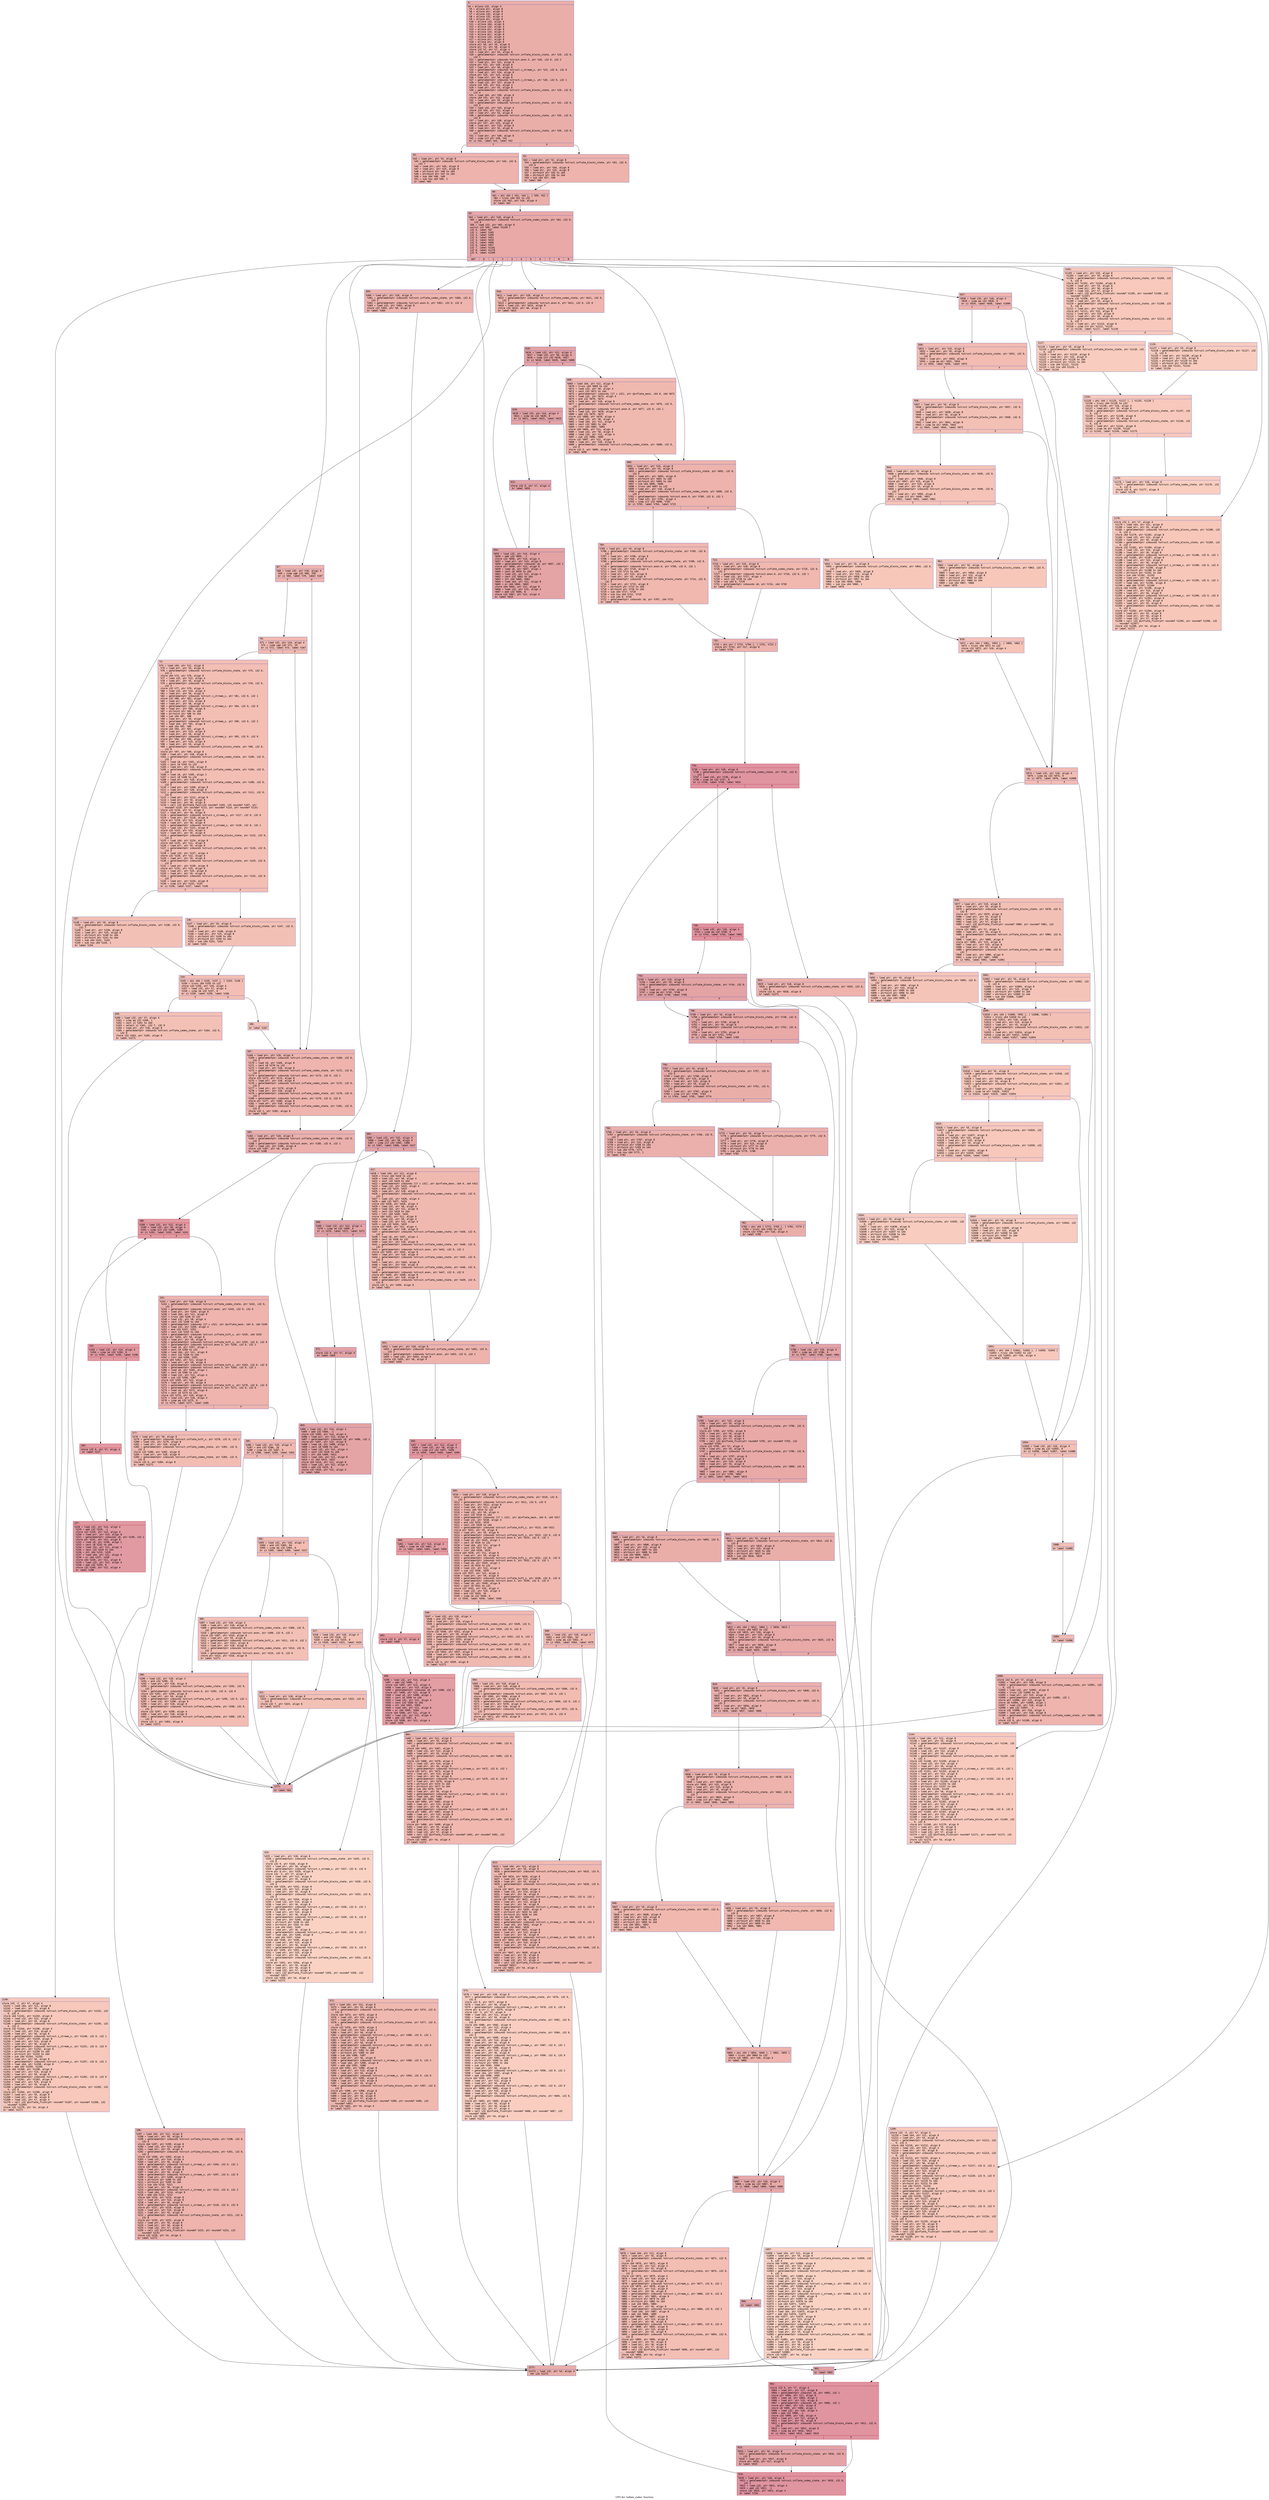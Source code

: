 digraph "CFG for 'inflate_codes' function" {
	label="CFG for 'inflate_codes' function";

	Node0x6000014d9f40 [shape=record,color="#3d50c3ff", style=filled, fillcolor="#d0473d70" fontname="Courier",label="{3:\l|  %4 = alloca i32, align 4\l  %5 = alloca ptr, align 8\l  %6 = alloca ptr, align 8\l  %7 = alloca i32, align 4\l  %8 = alloca i32, align 4\l  %9 = alloca ptr, align 8\l  %10 = alloca i32, align 4\l  %11 = alloca i64, align 8\l  %12 = alloca i32, align 4\l  %13 = alloca ptr, align 8\l  %14 = alloca i32, align 4\l  %15 = alloca ptr, align 8\l  %16 = alloca i32, align 4\l  %17 = alloca ptr, align 8\l  %18 = alloca ptr, align 8\l  store ptr %0, ptr %5, align 8\l  store ptr %1, ptr %6, align 8\l  store i32 %2, ptr %7, align 4\l  %19 = load ptr, ptr %5, align 8\l  %20 = getelementptr inbounds %struct.inflate_blocks_state, ptr %19, i32 0,\l... i32 1\l  %21 = getelementptr inbounds %struct.anon.3, ptr %20, i32 0, i32 2\l  %22 = load ptr, ptr %21, align 8\l  store ptr %22, ptr %18, align 8\l  %23 = load ptr, ptr %6, align 8\l  %24 = getelementptr inbounds %struct.z_stream_s, ptr %23, i32 0, i32 0\l  %25 = load ptr, ptr %24, align 8\l  store ptr %25, ptr %13, align 8\l  %26 = load ptr, ptr %6, align 8\l  %27 = getelementptr inbounds %struct.z_stream_s, ptr %26, i32 0, i32 1\l  %28 = load i32, ptr %27, align 8\l  store i32 %28, ptr %14, align 4\l  %29 = load ptr, ptr %5, align 8\l  %30 = getelementptr inbounds %struct.inflate_blocks_state, ptr %29, i32 0,\l... i32 4\l  %31 = load i64, ptr %30, align 8\l  store i64 %31, ptr %11, align 8\l  %32 = load ptr, ptr %5, align 8\l  %33 = getelementptr inbounds %struct.inflate_blocks_state, ptr %32, i32 0,\l... i32 3\l  %34 = load i32, ptr %33, align 4\l  store i32 %34, ptr %12, align 4\l  %35 = load ptr, ptr %5, align 8\l  %36 = getelementptr inbounds %struct.inflate_blocks_state, ptr %35, i32 0,\l... i32 8\l  %37 = load ptr, ptr %36, align 8\l  store ptr %37, ptr %15, align 8\l  %38 = load ptr, ptr %15, align 8\l  %39 = load ptr, ptr %5, align 8\l  %40 = getelementptr inbounds %struct.inflate_blocks_state, ptr %39, i32 0,\l... i32 7\l  %41 = load ptr, ptr %40, align 8\l  %42 = icmp ult ptr %38, %41\l  br i1 %42, label %43, label %52\l|{<s0>T|<s1>F}}"];
	Node0x6000014d9f40:s0 -> Node0x6000014d9f90[tooltip="3 -> 43\nProbability 50.00%" ];
	Node0x6000014d9f40:s1 -> Node0x6000014d9fe0[tooltip="3 -> 52\nProbability 50.00%" ];
	Node0x6000014d9f90 [shape=record,color="#3d50c3ff", style=filled, fillcolor="#d6524470" fontname="Courier",label="{43:\l|  %44 = load ptr, ptr %5, align 8\l  %45 = getelementptr inbounds %struct.inflate_blocks_state, ptr %44, i32 0,\l... i32 7\l  %46 = load ptr, ptr %45, align 8\l  %47 = load ptr, ptr %15, align 8\l  %48 = ptrtoint ptr %46 to i64\l  %49 = ptrtoint ptr %47 to i64\l  %50 = sub i64 %48, %49\l  %51 = sub nsw i64 %50, 1\l  br label %60\l}"];
	Node0x6000014d9f90 -> Node0x6000014da030[tooltip="43 -> 60\nProbability 100.00%" ];
	Node0x6000014d9fe0 [shape=record,color="#3d50c3ff", style=filled, fillcolor="#d6524470" fontname="Courier",label="{52:\l|  %53 = load ptr, ptr %5, align 8\l  %54 = getelementptr inbounds %struct.inflate_blocks_state, ptr %53, i32 0,\l... i32 6\l  %55 = load ptr, ptr %54, align 8\l  %56 = load ptr, ptr %15, align 8\l  %57 = ptrtoint ptr %55 to i64\l  %58 = ptrtoint ptr %56 to i64\l  %59 = sub i64 %57, %58\l  br label %60\l}"];
	Node0x6000014d9fe0 -> Node0x6000014da030[tooltip="52 -> 60\nProbability 100.00%" ];
	Node0x6000014da030 [shape=record,color="#3d50c3ff", style=filled, fillcolor="#d0473d70" fontname="Courier",label="{60:\l|  %61 = phi i64 [ %51, %43 ], [ %59, %52 ]\l  %62 = trunc i64 %61 to i32\l  store i32 %62, ptr %16, align 4\l  br label %63\l}"];
	Node0x6000014da030 -> Node0x6000014da080[tooltip="60 -> 63\nProbability 100.00%" ];
	Node0x6000014da080 [shape=record,color="#3d50c3ff", style=filled, fillcolor="#ca3b3770" fontname="Courier",label="{63:\l|  %64 = load ptr, ptr %18, align 8\l  %65 = getelementptr inbounds %struct.inflate_codes_state, ptr %64, i32 0,\l... i32 0\l  %66 = load i32, ptr %65, align 8\l  switch i32 %66, label %1240 [\l    i32 0, label %67\l    i32 1, label %183\l    i32 2, label %359\l    i32 3, label %451\l    i32 4, label %610\l    i32 5, label %690\l    i32 6, label %927\l    i32 7, label %1101\l    i32 8, label %1178\l    i32 9, label %1209\l  ]\l|{<s0>def|<s1>0|<s2>1|<s3>2|<s4>3|<s5>4|<s6>5|<s7>6|<s8>7|<s9>8|<s10>9}}"];
	Node0x6000014da080:s0 -> Node0x6000014c4320[tooltip="63 -> 1240\nProbability 0.45%" ];
	Node0x6000014da080:s1 -> Node0x6000014da0d0[tooltip="63 -> 67\nProbability 14.03%" ];
	Node0x6000014da080:s2 -> Node0x6000014da3a0[tooltip="63 -> 183\nProbability 14.03%" ];
	Node0x6000014da080:s3 -> Node0x6000014da850[tooltip="63 -> 359\nProbability 14.03%" ];
	Node0x6000014da080:s4 -> Node0x6000014daa80[tooltip="63 -> 451\nProbability 14.03%" ];
	Node0x6000014da080:s5 -> Node0x6000014dadf0[tooltip="63 -> 610\nProbability 14.03%" ];
	Node0x6000014da080:s6 -> Node0x6000014db020[tooltip="63 -> 690\nProbability 14.03%" ];
	Node0x6000014da080:s7 -> Node0x6000014db980[tooltip="63 -> 927\nProbability 14.03%" ];
	Node0x6000014da080:s8 -> Node0x6000014c40a0[tooltip="63 -> 1101\nProbability 0.45%" ];
	Node0x6000014da080:s9 -> Node0x6000014c4280[tooltip="63 -> 1178\nProbability 0.45%" ];
	Node0x6000014da080:s10 -> Node0x6000014c42d0[tooltip="63 -> 1209\nProbability 0.45%" ];
	Node0x6000014da0d0 [shape=record,color="#3d50c3ff", style=filled, fillcolor="#d8564670" fontname="Courier",label="{67:\l|  %68 = load i32, ptr %16, align 4\l  %69 = icmp uge i32 %68, 258\l  br i1 %69, label %70, label %167\l|{<s0>T|<s1>F}}"];
	Node0x6000014da0d0:s0 -> Node0x6000014da120[tooltip="67 -> 70\nProbability 50.00%" ];
	Node0x6000014da0d0:s1 -> Node0x6000014da350[tooltip="67 -> 167\nProbability 50.00%" ];
	Node0x6000014da120 [shape=record,color="#3d50c3ff", style=filled, fillcolor="#de614d70" fontname="Courier",label="{70:\l|  %71 = load i32, ptr %14, align 4\l  %72 = icmp uge i32 %71, 10\l  br i1 %72, label %73, label %167\l|{<s0>T|<s1>F}}"];
	Node0x6000014da120:s0 -> Node0x6000014da170[tooltip="70 -> 73\nProbability 50.00%" ];
	Node0x6000014da120:s1 -> Node0x6000014da350[tooltip="70 -> 167\nProbability 50.00%" ];
	Node0x6000014da170 [shape=record,color="#3d50c3ff", style=filled, fillcolor="#e36c5570" fontname="Courier",label="{73:\l|  %74 = load i64, ptr %11, align 8\l  %75 = load ptr, ptr %5, align 8\l  %76 = getelementptr inbounds %struct.inflate_blocks_state, ptr %75, i32 0,\l... i32 4\l  store i64 %74, ptr %76, align 8\l  %77 = load i32, ptr %12, align 4\l  %78 = load ptr, ptr %5, align 8\l  %79 = getelementptr inbounds %struct.inflate_blocks_state, ptr %78, i32 0,\l... i32 3\l  store i32 %77, ptr %79, align 4\l  %80 = load i32, ptr %14, align 4\l  %81 = load ptr, ptr %6, align 8\l  %82 = getelementptr inbounds %struct.z_stream_s, ptr %81, i32 0, i32 1\l  store i32 %80, ptr %82, align 8\l  %83 = load ptr, ptr %13, align 8\l  %84 = load ptr, ptr %6, align 8\l  %85 = getelementptr inbounds %struct.z_stream_s, ptr %84, i32 0, i32 0\l  %86 = load ptr, ptr %85, align 8\l  %87 = ptrtoint ptr %83 to i64\l  %88 = ptrtoint ptr %86 to i64\l  %89 = sub i64 %87, %88\l  %90 = load ptr, ptr %6, align 8\l  %91 = getelementptr inbounds %struct.z_stream_s, ptr %90, i32 0, i32 2\l  %92 = load i64, ptr %91, align 8\l  %93 = add i64 %92, %89\l  store i64 %93, ptr %91, align 8\l  %94 = load ptr, ptr %13, align 8\l  %95 = load ptr, ptr %6, align 8\l  %96 = getelementptr inbounds %struct.z_stream_s, ptr %95, i32 0, i32 0\l  store ptr %94, ptr %96, align 8\l  %97 = load ptr, ptr %15, align 8\l  %98 = load ptr, ptr %5, align 8\l  %99 = getelementptr inbounds %struct.inflate_blocks_state, ptr %98, i32 0,\l... i32 8\l  store ptr %97, ptr %99, align 8\l  %100 = load ptr, ptr %18, align 8\l  %101 = getelementptr inbounds %struct.inflate_codes_state, ptr %100, i32 0,\l... i32 3\l  %102 = load i8, ptr %101, align 8\l  %103 = zext i8 %102 to i32\l  %104 = load ptr, ptr %18, align 8\l  %105 = getelementptr inbounds %struct.inflate_codes_state, ptr %104, i32 0,\l... i32 4\l  %106 = load i8, ptr %105, align 1\l  %107 = zext i8 %106 to i32\l  %108 = load ptr, ptr %18, align 8\l  %109 = getelementptr inbounds %struct.inflate_codes_state, ptr %108, i32 0,\l... i32 5\l  %110 = load ptr, ptr %109, align 8\l  %111 = load ptr, ptr %18, align 8\l  %112 = getelementptr inbounds %struct.inflate_codes_state, ptr %111, i32 0,\l... i32 6\l  %113 = load ptr, ptr %112, align 8\l  %114 = load ptr, ptr %5, align 8\l  %115 = load ptr, ptr %6, align 8\l  %116 = call i32 @inflate_fast(i32 noundef %103, i32 noundef %107, ptr\l... noundef %110, ptr noundef %113, ptr noundef %114, ptr noundef %115)\l  store i32 %116, ptr %7, align 4\l  %117 = load ptr, ptr %6, align 8\l  %118 = getelementptr inbounds %struct.z_stream_s, ptr %117, i32 0, i32 0\l  %119 = load ptr, ptr %118, align 8\l  store ptr %119, ptr %13, align 8\l  %120 = load ptr, ptr %6, align 8\l  %121 = getelementptr inbounds %struct.z_stream_s, ptr %120, i32 0, i32 1\l  %122 = load i32, ptr %121, align 8\l  store i32 %122, ptr %14, align 4\l  %123 = load ptr, ptr %5, align 8\l  %124 = getelementptr inbounds %struct.inflate_blocks_state, ptr %123, i32 0,\l... i32 4\l  %125 = load i64, ptr %124, align 8\l  store i64 %125, ptr %11, align 8\l  %126 = load ptr, ptr %5, align 8\l  %127 = getelementptr inbounds %struct.inflate_blocks_state, ptr %126, i32 0,\l... i32 3\l  %128 = load i32, ptr %127, align 4\l  store i32 %128, ptr %12, align 4\l  %129 = load ptr, ptr %5, align 8\l  %130 = getelementptr inbounds %struct.inflate_blocks_state, ptr %129, i32 0,\l... i32 8\l  %131 = load ptr, ptr %130, align 8\l  store ptr %131, ptr %15, align 8\l  %132 = load ptr, ptr %15, align 8\l  %133 = load ptr, ptr %5, align 8\l  %134 = getelementptr inbounds %struct.inflate_blocks_state, ptr %133, i32 0,\l... i32 7\l  %135 = load ptr, ptr %134, align 8\l  %136 = icmp ult ptr %132, %135\l  br i1 %136, label %137, label %146\l|{<s0>T|<s1>F}}"];
	Node0x6000014da170:s0 -> Node0x6000014da1c0[tooltip="73 -> 137\nProbability 50.00%" ];
	Node0x6000014da170:s1 -> Node0x6000014da210[tooltip="73 -> 146\nProbability 50.00%" ];
	Node0x6000014da1c0 [shape=record,color="#3d50c3ff", style=filled, fillcolor="#e5705870" fontname="Courier",label="{137:\l|  %138 = load ptr, ptr %5, align 8\l  %139 = getelementptr inbounds %struct.inflate_blocks_state, ptr %138, i32 0,\l... i32 7\l  %140 = load ptr, ptr %139, align 8\l  %141 = load ptr, ptr %15, align 8\l  %142 = ptrtoint ptr %140 to i64\l  %143 = ptrtoint ptr %141 to i64\l  %144 = sub i64 %142, %143\l  %145 = sub nsw i64 %144, 1\l  br label %154\l}"];
	Node0x6000014da1c0 -> Node0x6000014da260[tooltip="137 -> 154\nProbability 100.00%" ];
	Node0x6000014da210 [shape=record,color="#3d50c3ff", style=filled, fillcolor="#e5705870" fontname="Courier",label="{146:\l|  %147 = load ptr, ptr %5, align 8\l  %148 = getelementptr inbounds %struct.inflate_blocks_state, ptr %147, i32 0,\l... i32 6\l  %149 = load ptr, ptr %148, align 8\l  %150 = load ptr, ptr %15, align 8\l  %151 = ptrtoint ptr %149 to i64\l  %152 = ptrtoint ptr %150 to i64\l  %153 = sub i64 %151, %152\l  br label %154\l}"];
	Node0x6000014da210 -> Node0x6000014da260[tooltip="146 -> 154\nProbability 100.00%" ];
	Node0x6000014da260 [shape=record,color="#3d50c3ff", style=filled, fillcolor="#e36c5570" fontname="Courier",label="{154:\l|  %155 = phi i64 [ %145, %137 ], [ %153, %146 ]\l  %156 = trunc i64 %155 to i32\l  store i32 %156, ptr %16, align 4\l  %157 = load i32, ptr %7, align 4\l  %158 = icmp ne i32 %157, 0\l  br i1 %158, label %159, label %166\l|{<s0>T|<s1>F}}"];
	Node0x6000014da260:s0 -> Node0x6000014da2b0[tooltip="154 -> 159\nProbability 62.50%" ];
	Node0x6000014da260:s1 -> Node0x6000014da300[tooltip="154 -> 166\nProbability 37.50%" ];
	Node0x6000014da2b0 [shape=record,color="#3d50c3ff", style=filled, fillcolor="#e5705870" fontname="Courier",label="{159:\l|  %160 = load i32, ptr %7, align 4\l  %161 = icmp eq i32 %160, 1\l  %162 = zext i1 %161 to i64\l  %163 = select i1 %161, i32 7, i32 9\l  %164 = load ptr, ptr %18, align 8\l  %165 = getelementptr inbounds %struct.inflate_codes_state, ptr %164, i32 0,\l... i32 0\l  store i32 %163, ptr %165, align 8\l  br label %1271\l}"];
	Node0x6000014da2b0 -> Node0x6000014c4370[tooltip="159 -> 1271\nProbability 100.00%" ];
	Node0x6000014da300 [shape=record,color="#3d50c3ff", style=filled, fillcolor="#e8765c70" fontname="Courier",label="{166:\l|  br label %167\l}"];
	Node0x6000014da300 -> Node0x6000014da350[tooltip="166 -> 167\nProbability 100.00%" ];
	Node0x6000014da350 [shape=record,color="#3d50c3ff", style=filled, fillcolor="#d8564670" fontname="Courier",label="{167:\l|  %168 = load ptr, ptr %18, align 8\l  %169 = getelementptr inbounds %struct.inflate_codes_state, ptr %168, i32 0,\l... i32 3\l  %170 = load i8, ptr %169, align 8\l  %171 = zext i8 %170 to i32\l  %172 = load ptr, ptr %18, align 8\l  %173 = getelementptr inbounds %struct.inflate_codes_state, ptr %172, i32 0,\l... i32 2\l  %174 = getelementptr inbounds %struct.anon, ptr %173, i32 0, i32 1\l  store i32 %171, ptr %174, align 8\l  %175 = load ptr, ptr %18, align 8\l  %176 = getelementptr inbounds %struct.inflate_codes_state, ptr %175, i32 0,\l... i32 5\l  %177 = load ptr, ptr %176, align 8\l  %178 = load ptr, ptr %18, align 8\l  %179 = getelementptr inbounds %struct.inflate_codes_state, ptr %178, i32 0,\l... i32 2\l  %180 = getelementptr inbounds %struct.anon, ptr %179, i32 0, i32 0\l  store ptr %177, ptr %180, align 8\l  %181 = load ptr, ptr %18, align 8\l  %182 = getelementptr inbounds %struct.inflate_codes_state, ptr %181, i32 0,\l... i32 0\l  store i32 1, ptr %182, align 8\l  br label %183\l}"];
	Node0x6000014da350 -> Node0x6000014da3a0[tooltip="167 -> 183\nProbability 100.00%" ];
	Node0x6000014da3a0 [shape=record,color="#3d50c3ff", style=filled, fillcolor="#d24b4070" fontname="Courier",label="{183:\l|  %184 = load ptr, ptr %18, align 8\l  %185 = getelementptr inbounds %struct.inflate_codes_state, ptr %184, i32 0,\l... i32 2\l  %186 = getelementptr inbounds %struct.anon, ptr %185, i32 0, i32 1\l  %187 = load i32, ptr %186, align 8\l  store i32 %187, ptr %8, align 4\l  br label %188\l}"];
	Node0x6000014da3a0 -> Node0x6000014da3f0[tooltip="183 -> 188\nProbability 100.00%" ];
	Node0x6000014da3f0 [shape=record,color="#b70d28ff", style=filled, fillcolor="#bb1b2c70" fontname="Courier",label="{188:\l|  %189 = load i32, ptr %12, align 4\l  %190 = load i32, ptr %8, align 4\l  %191 = icmp ult i32 %189, %190\l  br i1 %191, label %192, label %241\l|{<s0>T|<s1>F}}"];
	Node0x6000014da3f0:s0 -> Node0x6000014da440[tooltip="188 -> 192\nProbability 96.88%" ];
	Node0x6000014da3f0:s1 -> Node0x6000014da580[tooltip="188 -> 241\nProbability 3.12%" ];
	Node0x6000014da440 [shape=record,color="#b70d28ff", style=filled, fillcolor="#bb1b2c70" fontname="Courier",label="{192:\l|  %193 = load i32, ptr %14, align 4\l  %194 = icmp ne i32 %193, 0\l  br i1 %194, label %195, label %196\l|{<s0>T|<s1>F}}"];
	Node0x6000014da440:s0 -> Node0x6000014da490[tooltip="192 -> 195\nProbability 96.88%" ];
	Node0x6000014da440:s1 -> Node0x6000014da4e0[tooltip="192 -> 196\nProbability 3.12%" ];
	Node0x6000014da490 [shape=record,color="#b70d28ff", style=filled, fillcolor="#bb1b2c70" fontname="Courier",label="{195:\l|  store i32 0, ptr %7, align 4\l  br label %227\l}"];
	Node0x6000014da490 -> Node0x6000014da530[tooltip="195 -> 227\nProbability 100.00%" ];
	Node0x6000014da4e0 [shape=record,color="#3d50c3ff", style=filled, fillcolor="#d8564670" fontname="Courier",label="{196:\l|  %197 = load i64, ptr %11, align 8\l  %198 = load ptr, ptr %5, align 8\l  %199 = getelementptr inbounds %struct.inflate_blocks_state, ptr %198, i32 0,\l... i32 4\l  store i64 %197, ptr %199, align 8\l  %200 = load i32, ptr %12, align 4\l  %201 = load ptr, ptr %5, align 8\l  %202 = getelementptr inbounds %struct.inflate_blocks_state, ptr %201, i32 0,\l... i32 3\l  store i32 %200, ptr %202, align 4\l  %203 = load i32, ptr %14, align 4\l  %204 = load ptr, ptr %6, align 8\l  %205 = getelementptr inbounds %struct.z_stream_s, ptr %204, i32 0, i32 1\l  store i32 %203, ptr %205, align 8\l  %206 = load ptr, ptr %13, align 8\l  %207 = load ptr, ptr %6, align 8\l  %208 = getelementptr inbounds %struct.z_stream_s, ptr %207, i32 0, i32 0\l  %209 = load ptr, ptr %208, align 8\l  %210 = ptrtoint ptr %206 to i64\l  %211 = ptrtoint ptr %209 to i64\l  %212 = sub i64 %210, %211\l  %213 = load ptr, ptr %6, align 8\l  %214 = getelementptr inbounds %struct.z_stream_s, ptr %213, i32 0, i32 2\l  %215 = load i64, ptr %214, align 8\l  %216 = add i64 %215, %212\l  store i64 %216, ptr %214, align 8\l  %217 = load ptr, ptr %13, align 8\l  %218 = load ptr, ptr %6, align 8\l  %219 = getelementptr inbounds %struct.z_stream_s, ptr %218, i32 0, i32 0\l  store ptr %217, ptr %219, align 8\l  %220 = load ptr, ptr %15, align 8\l  %221 = load ptr, ptr %5, align 8\l  %222 = getelementptr inbounds %struct.inflate_blocks_state, ptr %221, i32 0,\l... i32 8\l  store ptr %220, ptr %222, align 8\l  %223 = load ptr, ptr %5, align 8\l  %224 = load ptr, ptr %6, align 8\l  %225 = load i32, ptr %7, align 4\l  %226 = call i32 @inflate_flush(ptr noundef %223, ptr noundef %224, i32\l... noundef %225)\l  store i32 %226, ptr %4, align 4\l  br label %1272\l}"];
	Node0x6000014da4e0 -> Node0x6000014c43c0[tooltip="196 -> 1272\nProbability 100.00%" ];
	Node0x6000014da530 [shape=record,color="#b70d28ff", style=filled, fillcolor="#bb1b2c70" fontname="Courier",label="{227:\l|  %228 = load i32, ptr %14, align 4\l  %229 = add i32 %228, -1\l  store i32 %229, ptr %14, align 4\l  %230 = load ptr, ptr %13, align 8\l  %231 = getelementptr inbounds i8, ptr %230, i32 1\l  store ptr %231, ptr %13, align 8\l  %232 = load i8, ptr %230, align 1\l  %233 = zext i8 %232 to i64\l  %234 = load i32, ptr %12, align 4\l  %235 = zext i32 %234 to i64\l  %236 = shl i64 %233, %235\l  %237 = load i64, ptr %11, align 8\l  %238 = or i64 %237, %236\l  store i64 %238, ptr %11, align 8\l  %239 = load i32, ptr %12, align 4\l  %240 = add i32 %239, 8\l  store i32 %240, ptr %12, align 4\l  br label %188\l}"];
	Node0x6000014da530 -> Node0x6000014da3f0[tooltip="227 -> 188\nProbability 100.00%" ];
	Node0x6000014da580 [shape=record,color="#3d50c3ff", style=filled, fillcolor="#d8564670" fontname="Courier",label="{241:\l|  %242 = load ptr, ptr %18, align 8\l  %243 = getelementptr inbounds %struct.inflate_codes_state, ptr %242, i32 0,\l... i32 2\l  %244 = getelementptr inbounds %struct.anon, ptr %243, i32 0, i32 0\l  %245 = load ptr, ptr %244, align 8\l  %246 = load i64, ptr %11, align 8\l  %247 = trunc i64 %246 to i32\l  %248 = load i32, ptr %8, align 4\l  %249 = zext i32 %248 to i64\l  %250 = getelementptr inbounds [17 x i32], ptr @inflate_mask, i64 0, i64 %249\l  %251 = load i32, ptr %250, align 4\l  %252 = and i32 %247, %251\l  %253 = zext i32 %252 to i64\l  %254 = getelementptr inbounds %struct.inflate_huft_s, ptr %245, i64 %253\l  store ptr %254, ptr %9, align 8\l  %255 = load ptr, ptr %9, align 8\l  %256 = getelementptr inbounds %struct.inflate_huft_s, ptr %255, i32 0, i32 0\l  %257 = getelementptr inbounds %struct.anon.5, ptr %256, i32 0, i32 1\l  %258 = load i8, ptr %257, align 1\l  %259 = zext i8 %258 to i32\l  %260 = load i64, ptr %11, align 8\l  %261 = zext i32 %259 to i64\l  %262 = lshr i64 %260, %261\l  store i64 %262, ptr %11, align 8\l  %263 = load ptr, ptr %9, align 8\l  %264 = getelementptr inbounds %struct.inflate_huft_s, ptr %263, i32 0, i32 0\l  %265 = getelementptr inbounds %struct.anon.5, ptr %264, i32 0, i32 1\l  %266 = load i8, ptr %265, align 1\l  %267 = zext i8 %266 to i32\l  %268 = load i32, ptr %12, align 4\l  %269 = sub i32 %268, %267\l  store i32 %269, ptr %12, align 4\l  %270 = load ptr, ptr %9, align 8\l  %271 = getelementptr inbounds %struct.inflate_huft_s, ptr %270, i32 0, i32 0\l  %272 = getelementptr inbounds %struct.anon.5, ptr %271, i32 0, i32 0\l  %273 = load i8, ptr %272, align 8\l  %274 = zext i8 %273 to i32\l  store i32 %274, ptr %10, align 4\l  %275 = load i32, ptr %10, align 4\l  %276 = icmp eq i32 %275, 0\l  br i1 %276, label %277, label %285\l|{<s0>T|<s1>F}}"];
	Node0x6000014da580:s0 -> Node0x6000014da5d0[tooltip="241 -> 277\nProbability 37.50%" ];
	Node0x6000014da580:s1 -> Node0x6000014da620[tooltip="241 -> 285\nProbability 62.50%" ];
	Node0x6000014da5d0 [shape=record,color="#3d50c3ff", style=filled, fillcolor="#e1675170" fontname="Courier",label="{277:\l|  %278 = load ptr, ptr %9, align 8\l  %279 = getelementptr inbounds %struct.inflate_huft_s, ptr %278, i32 0, i32 1\l  %280 = load i32, ptr %279, align 8\l  %281 = load ptr, ptr %18, align 8\l  %282 = getelementptr inbounds %struct.inflate_codes_state, ptr %281, i32 0,\l... i32 2\l  store i32 %280, ptr %282, align 8\l  %283 = load ptr, ptr %18, align 8\l  %284 = getelementptr inbounds %struct.inflate_codes_state, ptr %283, i32 0,\l... i32 0\l  store i32 6, ptr %284, align 8\l  br label %1271\l}"];
	Node0x6000014da5d0 -> Node0x6000014c4370[tooltip="277 -> 1271\nProbability 100.00%" ];
	Node0x6000014da620 [shape=record,color="#3d50c3ff", style=filled, fillcolor="#dc5d4a70" fontname="Courier",label="{285:\l|  %286 = load i32, ptr %10, align 4\l  %287 = and i32 %286, 16\l  %288 = icmp ne i32 %287, 0\l  br i1 %288, label %289, label %302\l|{<s0>T|<s1>F}}"];
	Node0x6000014da620:s0 -> Node0x6000014da670[tooltip="285 -> 289\nProbability 50.00%" ];
	Node0x6000014da620:s1 -> Node0x6000014da6c0[tooltip="285 -> 302\nProbability 50.00%" ];
	Node0x6000014da670 [shape=record,color="#3d50c3ff", style=filled, fillcolor="#e1675170" fontname="Courier",label="{289:\l|  %290 = load i32, ptr %10, align 4\l  %291 = and i32 %290, 15\l  %292 = load ptr, ptr %18, align 8\l  %293 = getelementptr inbounds %struct.inflate_codes_state, ptr %292, i32 0,\l... i32 2\l  %294 = getelementptr inbounds %struct.anon.0, ptr %293, i32 0, i32 0\l  store i32 %291, ptr %294, align 8\l  %295 = load ptr, ptr %9, align 8\l  %296 = getelementptr inbounds %struct.inflate_huft_s, ptr %295, i32 0, i32 1\l  %297 = load i32, ptr %296, align 8\l  %298 = load ptr, ptr %18, align 8\l  %299 = getelementptr inbounds %struct.inflate_codes_state, ptr %298, i32 0,\l... i32 1\l  store i32 %297, ptr %299, align 4\l  %300 = load ptr, ptr %18, align 8\l  %301 = getelementptr inbounds %struct.inflate_codes_state, ptr %300, i32 0,\l... i32 0\l  store i32 2, ptr %301, align 8\l  br label %1271\l}"];
	Node0x6000014da670 -> Node0x6000014c4370[tooltip="289 -> 1271\nProbability 100.00%" ];
	Node0x6000014da6c0 [shape=record,color="#3d50c3ff", style=filled, fillcolor="#e1675170" fontname="Courier",label="{302:\l|  %303 = load i32, ptr %10, align 4\l  %304 = and i32 %303, 64\l  %305 = icmp eq i32 %304, 0\l  br i1 %305, label %306, label %317\l|{<s0>T|<s1>F}}"];
	Node0x6000014da6c0:s0 -> Node0x6000014da710[tooltip="302 -> 306\nProbability 50.00%" ];
	Node0x6000014da6c0:s1 -> Node0x6000014da760[tooltip="302 -> 317\nProbability 50.00%" ];
	Node0x6000014da710 [shape=record,color="#3d50c3ff", style=filled, fillcolor="#e5705870" fontname="Courier",label="{306:\l|  %307 = load i32, ptr %10, align 4\l  %308 = load ptr, ptr %18, align 8\l  %309 = getelementptr inbounds %struct.inflate_codes_state, ptr %308, i32 0,\l... i32 2\l  %310 = getelementptr inbounds %struct.anon, ptr %309, i32 0, i32 1\l  store i32 %307, ptr %310, align 8\l  %311 = load ptr, ptr %9, align 8\l  %312 = getelementptr inbounds %struct.inflate_huft_s, ptr %311, i32 0, i32 1\l  %313 = load ptr, ptr %312, align 8\l  %314 = load ptr, ptr %18, align 8\l  %315 = getelementptr inbounds %struct.inflate_codes_state, ptr %314, i32 0,\l... i32 2\l  %316 = getelementptr inbounds %struct.anon, ptr %315, i32 0, i32 0\l  store ptr %313, ptr %316, align 8\l  br label %1271\l}"];
	Node0x6000014da710 -> Node0x6000014c4370[tooltip="306 -> 1271\nProbability 100.00%" ];
	Node0x6000014da760 [shape=record,color="#3d50c3ff", style=filled, fillcolor="#e5705870" fontname="Courier",label="{317:\l|  %318 = load i32, ptr %10, align 4\l  %319 = and i32 %318, 32\l  %320 = icmp ne i32 %319, 0\l  br i1 %320, label %321, label %324\l|{<s0>T|<s1>F}}"];
	Node0x6000014da760:s0 -> Node0x6000014da7b0[tooltip="317 -> 321\nProbability 96.88%" ];
	Node0x6000014da760:s1 -> Node0x6000014da800[tooltip="317 -> 324\nProbability 3.12%" ];
	Node0x6000014da7b0 [shape=record,color="#3d50c3ff", style=filled, fillcolor="#e5705870" fontname="Courier",label="{321:\l|  %322 = load ptr, ptr %18, align 8\l  %323 = getelementptr inbounds %struct.inflate_codes_state, ptr %322, i32 0,\l... i32 0\l  store i32 7, ptr %323, align 8\l  br label %1271\l}"];
	Node0x6000014da7b0 -> Node0x6000014c4370[tooltip="321 -> 1271\nProbability 100.00%" ];
	Node0x6000014da800 [shape=record,color="#3d50c3ff", style=filled, fillcolor="#f4987a70" fontname="Courier",label="{324:\l|  %325 = load ptr, ptr %18, align 8\l  %326 = getelementptr inbounds %struct.inflate_codes_state, ptr %325, i32 0,\l... i32 0\l  store i32 9, ptr %326, align 8\l  %327 = load ptr, ptr %6, align 8\l  %328 = getelementptr inbounds %struct.z_stream_s, ptr %327, i32 0, i32 6\l  store ptr @.str, ptr %328, align 8\l  store i32 -3, ptr %7, align 4\l  %329 = load i64, ptr %11, align 8\l  %330 = load ptr, ptr %5, align 8\l  %331 = getelementptr inbounds %struct.inflate_blocks_state, ptr %330, i32 0,\l... i32 4\l  store i64 %329, ptr %331, align 8\l  %332 = load i32, ptr %12, align 4\l  %333 = load ptr, ptr %5, align 8\l  %334 = getelementptr inbounds %struct.inflate_blocks_state, ptr %333, i32 0,\l... i32 3\l  store i32 %332, ptr %334, align 4\l  %335 = load i32, ptr %14, align 4\l  %336 = load ptr, ptr %6, align 8\l  %337 = getelementptr inbounds %struct.z_stream_s, ptr %336, i32 0, i32 1\l  store i32 %335, ptr %337, align 8\l  %338 = load ptr, ptr %13, align 8\l  %339 = load ptr, ptr %6, align 8\l  %340 = getelementptr inbounds %struct.z_stream_s, ptr %339, i32 0, i32 0\l  %341 = load ptr, ptr %340, align 8\l  %342 = ptrtoint ptr %338 to i64\l  %343 = ptrtoint ptr %341 to i64\l  %344 = sub i64 %342, %343\l  %345 = load ptr, ptr %6, align 8\l  %346 = getelementptr inbounds %struct.z_stream_s, ptr %345, i32 0, i32 2\l  %347 = load i64, ptr %346, align 8\l  %348 = add i64 %347, %344\l  store i64 %348, ptr %346, align 8\l  %349 = load ptr, ptr %13, align 8\l  %350 = load ptr, ptr %6, align 8\l  %351 = getelementptr inbounds %struct.z_stream_s, ptr %350, i32 0, i32 0\l  store ptr %349, ptr %351, align 8\l  %352 = load ptr, ptr %15, align 8\l  %353 = load ptr, ptr %5, align 8\l  %354 = getelementptr inbounds %struct.inflate_blocks_state, ptr %353, i32 0,\l... i32 8\l  store ptr %352, ptr %354, align 8\l  %355 = load ptr, ptr %5, align 8\l  %356 = load ptr, ptr %6, align 8\l  %357 = load i32, ptr %7, align 4\l  %358 = call i32 @inflate_flush(ptr noundef %355, ptr noundef %356, i32\l... noundef %357)\l  store i32 %358, ptr %4, align 4\l  br label %1272\l}"];
	Node0x6000014da800 -> Node0x6000014c43c0[tooltip="324 -> 1272\nProbability 100.00%" ];
	Node0x6000014da850 [shape=record,color="#3d50c3ff", style=filled, fillcolor="#d8564670" fontname="Courier",label="{359:\l|  %360 = load ptr, ptr %18, align 8\l  %361 = getelementptr inbounds %struct.inflate_codes_state, ptr %360, i32 0,\l... i32 2\l  %362 = getelementptr inbounds %struct.anon.0, ptr %361, i32 0, i32 0\l  %363 = load i32, ptr %362, align 8\l  store i32 %363, ptr %8, align 4\l  br label %364\l}"];
	Node0x6000014da850 -> Node0x6000014da8a0[tooltip="359 -> 364\nProbability 100.00%" ];
	Node0x6000014da8a0 [shape=record,color="#3d50c3ff", style=filled, fillcolor="#c32e3170" fontname="Courier",label="{364:\l|  %365 = load i32, ptr %12, align 4\l  %366 = load i32, ptr %8, align 4\l  %367 = icmp ult i32 %365, %366\l  br i1 %367, label %368, label %417\l|{<s0>T|<s1>F}}"];
	Node0x6000014da8a0:s0 -> Node0x6000014da8f0[tooltip="364 -> 368\nProbability 96.88%" ];
	Node0x6000014da8a0:s1 -> Node0x6000014daa30[tooltip="364 -> 417\nProbability 3.12%" ];
	Node0x6000014da8f0 [shape=record,color="#3d50c3ff", style=filled, fillcolor="#c32e3170" fontname="Courier",label="{368:\l|  %369 = load i32, ptr %14, align 4\l  %370 = icmp ne i32 %369, 0\l  br i1 %370, label %371, label %372\l|{<s0>T|<s1>F}}"];
	Node0x6000014da8f0:s0 -> Node0x6000014da940[tooltip="368 -> 371\nProbability 96.88%" ];
	Node0x6000014da8f0:s1 -> Node0x6000014da990[tooltip="368 -> 372\nProbability 3.12%" ];
	Node0x6000014da940 [shape=record,color="#3d50c3ff", style=filled, fillcolor="#c32e3170" fontname="Courier",label="{371:\l|  store i32 0, ptr %7, align 4\l  br label %403\l}"];
	Node0x6000014da940 -> Node0x6000014da9e0[tooltip="371 -> 403\nProbability 100.00%" ];
	Node0x6000014da990 [shape=record,color="#3d50c3ff", style=filled, fillcolor="#de614d70" fontname="Courier",label="{372:\l|  %373 = load i64, ptr %11, align 8\l  %374 = load ptr, ptr %5, align 8\l  %375 = getelementptr inbounds %struct.inflate_blocks_state, ptr %374, i32 0,\l... i32 4\l  store i64 %373, ptr %375, align 8\l  %376 = load i32, ptr %12, align 4\l  %377 = load ptr, ptr %5, align 8\l  %378 = getelementptr inbounds %struct.inflate_blocks_state, ptr %377, i32 0,\l... i32 3\l  store i32 %376, ptr %378, align 4\l  %379 = load i32, ptr %14, align 4\l  %380 = load ptr, ptr %6, align 8\l  %381 = getelementptr inbounds %struct.z_stream_s, ptr %380, i32 0, i32 1\l  store i32 %379, ptr %381, align 8\l  %382 = load ptr, ptr %13, align 8\l  %383 = load ptr, ptr %6, align 8\l  %384 = getelementptr inbounds %struct.z_stream_s, ptr %383, i32 0, i32 0\l  %385 = load ptr, ptr %384, align 8\l  %386 = ptrtoint ptr %382 to i64\l  %387 = ptrtoint ptr %385 to i64\l  %388 = sub i64 %386, %387\l  %389 = load ptr, ptr %6, align 8\l  %390 = getelementptr inbounds %struct.z_stream_s, ptr %389, i32 0, i32 2\l  %391 = load i64, ptr %390, align 8\l  %392 = add i64 %391, %388\l  store i64 %392, ptr %390, align 8\l  %393 = load ptr, ptr %13, align 8\l  %394 = load ptr, ptr %6, align 8\l  %395 = getelementptr inbounds %struct.z_stream_s, ptr %394, i32 0, i32 0\l  store ptr %393, ptr %395, align 8\l  %396 = load ptr, ptr %15, align 8\l  %397 = load ptr, ptr %5, align 8\l  %398 = getelementptr inbounds %struct.inflate_blocks_state, ptr %397, i32 0,\l... i32 8\l  store ptr %396, ptr %398, align 8\l  %399 = load ptr, ptr %5, align 8\l  %400 = load ptr, ptr %6, align 8\l  %401 = load i32, ptr %7, align 4\l  %402 = call i32 @inflate_flush(ptr noundef %399, ptr noundef %400, i32\l... noundef %401)\l  store i32 %402, ptr %4, align 4\l  br label %1272\l}"];
	Node0x6000014da990 -> Node0x6000014c43c0[tooltip="372 -> 1272\nProbability 100.00%" ];
	Node0x6000014da9e0 [shape=record,color="#3d50c3ff", style=filled, fillcolor="#c32e3170" fontname="Courier",label="{403:\l|  %404 = load i32, ptr %14, align 4\l  %405 = add i32 %404, -1\l  store i32 %405, ptr %14, align 4\l  %406 = load ptr, ptr %13, align 8\l  %407 = getelementptr inbounds i8, ptr %406, i32 1\l  store ptr %407, ptr %13, align 8\l  %408 = load i8, ptr %406, align 1\l  %409 = zext i8 %408 to i64\l  %410 = load i32, ptr %12, align 4\l  %411 = zext i32 %410 to i64\l  %412 = shl i64 %409, %411\l  %413 = load i64, ptr %11, align 8\l  %414 = or i64 %413, %412\l  store i64 %414, ptr %11, align 8\l  %415 = load i32, ptr %12, align 4\l  %416 = add i32 %415, 8\l  store i32 %416, ptr %12, align 4\l  br label %364\l}"];
	Node0x6000014da9e0 -> Node0x6000014da8a0[tooltip="403 -> 364\nProbability 100.00%" ];
	Node0x6000014daa30 [shape=record,color="#3d50c3ff", style=filled, fillcolor="#de614d70" fontname="Courier",label="{417:\l|  %418 = load i64, ptr %11, align 8\l  %419 = trunc i64 %418 to i32\l  %420 = load i32, ptr %8, align 4\l  %421 = zext i32 %420 to i64\l  %422 = getelementptr inbounds [17 x i32], ptr @inflate_mask, i64 0, i64 %421\l  %423 = load i32, ptr %422, align 4\l  %424 = and i32 %419, %423\l  %425 = load ptr, ptr %18, align 8\l  %426 = getelementptr inbounds %struct.inflate_codes_state, ptr %425, i32 0,\l... i32 1\l  %427 = load i32, ptr %426, align 4\l  %428 = add i32 %427, %424\l  store i32 %428, ptr %426, align 4\l  %429 = load i32, ptr %8, align 4\l  %430 = load i64, ptr %11, align 8\l  %431 = zext i32 %429 to i64\l  %432 = lshr i64 %430, %431\l  store i64 %432, ptr %11, align 8\l  %433 = load i32, ptr %8, align 4\l  %434 = load i32, ptr %12, align 4\l  %435 = sub i32 %434, %433\l  store i32 %435, ptr %12, align 4\l  %436 = load ptr, ptr %18, align 8\l  %437 = getelementptr inbounds %struct.inflate_codes_state, ptr %436, i32 0,\l... i32 4\l  %438 = load i8, ptr %437, align 1\l  %439 = zext i8 %438 to i32\l  %440 = load ptr, ptr %18, align 8\l  %441 = getelementptr inbounds %struct.inflate_codes_state, ptr %440, i32 0,\l... i32 2\l  %442 = getelementptr inbounds %struct.anon, ptr %441, i32 0, i32 1\l  store i32 %439, ptr %442, align 8\l  %443 = load ptr, ptr %18, align 8\l  %444 = getelementptr inbounds %struct.inflate_codes_state, ptr %443, i32 0,\l... i32 6\l  %445 = load ptr, ptr %444, align 8\l  %446 = load ptr, ptr %18, align 8\l  %447 = getelementptr inbounds %struct.inflate_codes_state, ptr %446, i32 0,\l... i32 2\l  %448 = getelementptr inbounds %struct.anon, ptr %447, i32 0, i32 0\l  store ptr %445, ptr %448, align 8\l  %449 = load ptr, ptr %18, align 8\l  %450 = getelementptr inbounds %struct.inflate_codes_state, ptr %449, i32 0,\l... i32 0\l  store i32 3, ptr %450, align 8\l  br label %451\l}"];
	Node0x6000014daa30 -> Node0x6000014daa80[tooltip="417 -> 451\nProbability 100.00%" ];
	Node0x6000014daa80 [shape=record,color="#3d50c3ff", style=filled, fillcolor="#d6524470" fontname="Courier",label="{451:\l|  %452 = load ptr, ptr %18, align 8\l  %453 = getelementptr inbounds %struct.inflate_codes_state, ptr %452, i32 0,\l... i32 2\l  %454 = getelementptr inbounds %struct.anon, ptr %453, i32 0, i32 1\l  %455 = load i32, ptr %454, align 8\l  store i32 %455, ptr %8, align 4\l  br label %456\l}"];
	Node0x6000014daa80 -> Node0x6000014daad0[tooltip="451 -> 456\nProbability 100.00%" ];
	Node0x6000014daad0 [shape=record,color="#b70d28ff", style=filled, fillcolor="#bb1b2c70" fontname="Courier",label="{456:\l|  %457 = load i32, ptr %12, align 4\l  %458 = load i32, ptr %8, align 4\l  %459 = icmp ult i32 %457, %458\l  br i1 %459, label %460, label %509\l|{<s0>T|<s1>F}}"];
	Node0x6000014daad0:s0 -> Node0x6000014dab20[tooltip="456 -> 460\nProbability 96.88%" ];
	Node0x6000014daad0:s1 -> Node0x6000014dac60[tooltip="456 -> 509\nProbability 3.12%" ];
	Node0x6000014dab20 [shape=record,color="#b70d28ff", style=filled, fillcolor="#be242e70" fontname="Courier",label="{460:\l|  %461 = load i32, ptr %14, align 4\l  %462 = icmp ne i32 %461, 0\l  br i1 %462, label %463, label %464\l|{<s0>T|<s1>F}}"];
	Node0x6000014dab20:s0 -> Node0x6000014dab70[tooltip="460 -> 463\nProbability 96.88%" ];
	Node0x6000014dab20:s1 -> Node0x6000014dabc0[tooltip="460 -> 464\nProbability 3.12%" ];
	Node0x6000014dab70 [shape=record,color="#b70d28ff", style=filled, fillcolor="#be242e70" fontname="Courier",label="{463:\l|  store i32 0, ptr %7, align 4\l  br label %495\l}"];
	Node0x6000014dab70 -> Node0x6000014dac10[tooltip="463 -> 495\nProbability 100.00%" ];
	Node0x6000014dabc0 [shape=record,color="#3d50c3ff", style=filled, fillcolor="#dc5d4a70" fontname="Courier",label="{464:\l|  %465 = load i64, ptr %11, align 8\l  %466 = load ptr, ptr %5, align 8\l  %467 = getelementptr inbounds %struct.inflate_blocks_state, ptr %466, i32 0,\l... i32 4\l  store i64 %465, ptr %467, align 8\l  %468 = load i32, ptr %12, align 4\l  %469 = load ptr, ptr %5, align 8\l  %470 = getelementptr inbounds %struct.inflate_blocks_state, ptr %469, i32 0,\l... i32 3\l  store i32 %468, ptr %470, align 4\l  %471 = load i32, ptr %14, align 4\l  %472 = load ptr, ptr %6, align 8\l  %473 = getelementptr inbounds %struct.z_stream_s, ptr %472, i32 0, i32 1\l  store i32 %471, ptr %473, align 8\l  %474 = load ptr, ptr %13, align 8\l  %475 = load ptr, ptr %6, align 8\l  %476 = getelementptr inbounds %struct.z_stream_s, ptr %475, i32 0, i32 0\l  %477 = load ptr, ptr %476, align 8\l  %478 = ptrtoint ptr %474 to i64\l  %479 = ptrtoint ptr %477 to i64\l  %480 = sub i64 %478, %479\l  %481 = load ptr, ptr %6, align 8\l  %482 = getelementptr inbounds %struct.z_stream_s, ptr %481, i32 0, i32 2\l  %483 = load i64, ptr %482, align 8\l  %484 = add i64 %483, %480\l  store i64 %484, ptr %482, align 8\l  %485 = load ptr, ptr %13, align 8\l  %486 = load ptr, ptr %6, align 8\l  %487 = getelementptr inbounds %struct.z_stream_s, ptr %486, i32 0, i32 0\l  store ptr %485, ptr %487, align 8\l  %488 = load ptr, ptr %15, align 8\l  %489 = load ptr, ptr %5, align 8\l  %490 = getelementptr inbounds %struct.inflate_blocks_state, ptr %489, i32 0,\l... i32 8\l  store ptr %488, ptr %490, align 8\l  %491 = load ptr, ptr %5, align 8\l  %492 = load ptr, ptr %6, align 8\l  %493 = load i32, ptr %7, align 4\l  %494 = call i32 @inflate_flush(ptr noundef %491, ptr noundef %492, i32\l... noundef %493)\l  store i32 %494, ptr %4, align 4\l  br label %1272\l}"];
	Node0x6000014dabc0 -> Node0x6000014c43c0[tooltip="464 -> 1272\nProbability 100.00%" ];
	Node0x6000014dac10 [shape=record,color="#b70d28ff", style=filled, fillcolor="#be242e70" fontname="Courier",label="{495:\l|  %496 = load i32, ptr %14, align 4\l  %497 = add i32 %496, -1\l  store i32 %497, ptr %14, align 4\l  %498 = load ptr, ptr %13, align 8\l  %499 = getelementptr inbounds i8, ptr %498, i32 1\l  store ptr %499, ptr %13, align 8\l  %500 = load i8, ptr %498, align 1\l  %501 = zext i8 %500 to i64\l  %502 = load i32, ptr %12, align 4\l  %503 = zext i32 %502 to i64\l  %504 = shl i64 %501, %503\l  %505 = load i64, ptr %11, align 8\l  %506 = or i64 %505, %504\l  store i64 %506, ptr %11, align 8\l  %507 = load i32, ptr %12, align 4\l  %508 = add i32 %507, 8\l  store i32 %508, ptr %12, align 4\l  br label %456\l}"];
	Node0x6000014dac10 -> Node0x6000014daad0[tooltip="495 -> 456\nProbability 100.00%" ];
	Node0x6000014dac60 [shape=record,color="#3d50c3ff", style=filled, fillcolor="#dc5d4a70" fontname="Courier",label="{509:\l|  %510 = load ptr, ptr %18, align 8\l  %511 = getelementptr inbounds %struct.inflate_codes_state, ptr %510, i32 0,\l... i32 2\l  %512 = getelementptr inbounds %struct.anon, ptr %511, i32 0, i32 0\l  %513 = load ptr, ptr %512, align 8\l  %514 = load i64, ptr %11, align 8\l  %515 = trunc i64 %514 to i32\l  %516 = load i32, ptr %8, align 4\l  %517 = zext i32 %516 to i64\l  %518 = getelementptr inbounds [17 x i32], ptr @inflate_mask, i64 0, i64 %517\l  %519 = load i32, ptr %518, align 4\l  %520 = and i32 %515, %519\l  %521 = zext i32 %520 to i64\l  %522 = getelementptr inbounds %struct.inflate_huft_s, ptr %513, i64 %521\l  store ptr %522, ptr %9, align 8\l  %523 = load ptr, ptr %9, align 8\l  %524 = getelementptr inbounds %struct.inflate_huft_s, ptr %523, i32 0, i32 0\l  %525 = getelementptr inbounds %struct.anon.5, ptr %524, i32 0, i32 1\l  %526 = load i8, ptr %525, align 1\l  %527 = zext i8 %526 to i32\l  %528 = load i64, ptr %11, align 8\l  %529 = zext i32 %527 to i64\l  %530 = lshr i64 %528, %529\l  store i64 %530, ptr %11, align 8\l  %531 = load ptr, ptr %9, align 8\l  %532 = getelementptr inbounds %struct.inflate_huft_s, ptr %531, i32 0, i32 0\l  %533 = getelementptr inbounds %struct.anon.5, ptr %532, i32 0, i32 1\l  %534 = load i8, ptr %533, align 1\l  %535 = zext i8 %534 to i32\l  %536 = load i32, ptr %12, align 4\l  %537 = sub i32 %536, %535\l  store i32 %537, ptr %12, align 4\l  %538 = load ptr, ptr %9, align 8\l  %539 = getelementptr inbounds %struct.inflate_huft_s, ptr %538, i32 0, i32 0\l  %540 = getelementptr inbounds %struct.anon.5, ptr %539, i32 0, i32 0\l  %541 = load i8, ptr %540, align 8\l  %542 = zext i8 %541 to i32\l  store i32 %542, ptr %10, align 4\l  %543 = load i32, ptr %10, align 4\l  %544 = and i32 %543, 16\l  %545 = icmp ne i32 %544, 0\l  br i1 %545, label %546, label %560\l|{<s0>T|<s1>F}}"];
	Node0x6000014dac60:s0 -> Node0x6000014dacb0[tooltip="509 -> 546\nProbability 50.00%" ];
	Node0x6000014dac60:s1 -> Node0x6000014dad00[tooltip="509 -> 560\nProbability 50.00%" ];
	Node0x6000014dacb0 [shape=record,color="#3d50c3ff", style=filled, fillcolor="#de614d70" fontname="Courier",label="{546:\l|  %547 = load i32, ptr %10, align 4\l  %548 = and i32 %547, 15\l  %549 = load ptr, ptr %18, align 8\l  %550 = getelementptr inbounds %struct.inflate_codes_state, ptr %549, i32 0,\l... i32 2\l  %551 = getelementptr inbounds %struct.anon.0, ptr %550, i32 0, i32 0\l  store i32 %548, ptr %551, align 8\l  %552 = load ptr, ptr %9, align 8\l  %553 = getelementptr inbounds %struct.inflate_huft_s, ptr %552, i32 0, i32 1\l  %554 = load i32, ptr %553, align 8\l  %555 = load ptr, ptr %18, align 8\l  %556 = getelementptr inbounds %struct.inflate_codes_state, ptr %555, i32 0,\l... i32 2\l  %557 = getelementptr inbounds %struct.anon.0, ptr %556, i32 0, i32 1\l  store i32 %554, ptr %557, align 4\l  %558 = load ptr, ptr %18, align 8\l  %559 = getelementptr inbounds %struct.inflate_codes_state, ptr %558, i32 0,\l... i32 0\l  store i32 4, ptr %559, align 8\l  br label %1271\l}"];
	Node0x6000014dacb0 -> Node0x6000014c4370[tooltip="546 -> 1271\nProbability 100.00%" ];
	Node0x6000014dad00 [shape=record,color="#3d50c3ff", style=filled, fillcolor="#de614d70" fontname="Courier",label="{560:\l|  %561 = load i32, ptr %10, align 4\l  %562 = and i32 %561, 64\l  %563 = icmp eq i32 %562, 0\l  br i1 %563, label %564, label %575\l|{<s0>T|<s1>F}}"];
	Node0x6000014dad00:s0 -> Node0x6000014dad50[tooltip="560 -> 564\nProbability 96.88%" ];
	Node0x6000014dad00:s1 -> Node0x6000014dada0[tooltip="560 -> 575\nProbability 3.12%" ];
	Node0x6000014dad50 [shape=record,color="#3d50c3ff", style=filled, fillcolor="#e1675170" fontname="Courier",label="{564:\l|  %565 = load i32, ptr %10, align 4\l  %566 = load ptr, ptr %18, align 8\l  %567 = getelementptr inbounds %struct.inflate_codes_state, ptr %566, i32 0,\l... i32 2\l  %568 = getelementptr inbounds %struct.anon, ptr %567, i32 0, i32 1\l  store i32 %565, ptr %568, align 8\l  %569 = load ptr, ptr %9, align 8\l  %570 = getelementptr inbounds %struct.inflate_huft_s, ptr %569, i32 0, i32 1\l  %571 = load ptr, ptr %570, align 8\l  %572 = load ptr, ptr %18, align 8\l  %573 = getelementptr inbounds %struct.inflate_codes_state, ptr %572, i32 0,\l... i32 2\l  %574 = getelementptr inbounds %struct.anon, ptr %573, i32 0, i32 0\l  store ptr %571, ptr %574, align 8\l  br label %1271\l}"];
	Node0x6000014dad50 -> Node0x6000014c4370[tooltip="564 -> 1271\nProbability 100.00%" ];
	Node0x6000014dada0 [shape=record,color="#3d50c3ff", style=filled, fillcolor="#f2907270" fontname="Courier",label="{575:\l|  %576 = load ptr, ptr %18, align 8\l  %577 = getelementptr inbounds %struct.inflate_codes_state, ptr %576, i32 0,\l... i32 0\l  store i32 9, ptr %577, align 8\l  %578 = load ptr, ptr %6, align 8\l  %579 = getelementptr inbounds %struct.z_stream_s, ptr %578, i32 0, i32 6\l  store ptr @.str.1, ptr %579, align 8\l  store i32 -3, ptr %7, align 4\l  %580 = load i64, ptr %11, align 8\l  %581 = load ptr, ptr %5, align 8\l  %582 = getelementptr inbounds %struct.inflate_blocks_state, ptr %581, i32 0,\l... i32 4\l  store i64 %580, ptr %582, align 8\l  %583 = load i32, ptr %12, align 4\l  %584 = load ptr, ptr %5, align 8\l  %585 = getelementptr inbounds %struct.inflate_blocks_state, ptr %584, i32 0,\l... i32 3\l  store i32 %583, ptr %585, align 4\l  %586 = load i32, ptr %14, align 4\l  %587 = load ptr, ptr %6, align 8\l  %588 = getelementptr inbounds %struct.z_stream_s, ptr %587, i32 0, i32 1\l  store i32 %586, ptr %588, align 8\l  %589 = load ptr, ptr %13, align 8\l  %590 = load ptr, ptr %6, align 8\l  %591 = getelementptr inbounds %struct.z_stream_s, ptr %590, i32 0, i32 0\l  %592 = load ptr, ptr %591, align 8\l  %593 = ptrtoint ptr %589 to i64\l  %594 = ptrtoint ptr %592 to i64\l  %595 = sub i64 %593, %594\l  %596 = load ptr, ptr %6, align 8\l  %597 = getelementptr inbounds %struct.z_stream_s, ptr %596, i32 0, i32 2\l  %598 = load i64, ptr %597, align 8\l  %599 = add i64 %598, %595\l  store i64 %599, ptr %597, align 8\l  %600 = load ptr, ptr %13, align 8\l  %601 = load ptr, ptr %6, align 8\l  %602 = getelementptr inbounds %struct.z_stream_s, ptr %601, i32 0, i32 0\l  store ptr %600, ptr %602, align 8\l  %603 = load ptr, ptr %15, align 8\l  %604 = load ptr, ptr %5, align 8\l  %605 = getelementptr inbounds %struct.inflate_blocks_state, ptr %604, i32 0,\l... i32 8\l  store ptr %603, ptr %605, align 8\l  %606 = load ptr, ptr %5, align 8\l  %607 = load ptr, ptr %6, align 8\l  %608 = load i32, ptr %7, align 4\l  %609 = call i32 @inflate_flush(ptr noundef %606, ptr noundef %607, i32\l... noundef %608)\l  store i32 %609, ptr %4, align 4\l  br label %1272\l}"];
	Node0x6000014dada0 -> Node0x6000014c43c0[tooltip="575 -> 1272\nProbability 100.00%" ];
	Node0x6000014dadf0 [shape=record,color="#3d50c3ff", style=filled, fillcolor="#d8564670" fontname="Courier",label="{610:\l|  %611 = load ptr, ptr %18, align 8\l  %612 = getelementptr inbounds %struct.inflate_codes_state, ptr %611, i32 0,\l... i32 2\l  %613 = getelementptr inbounds %struct.anon.0, ptr %612, i32 0, i32 0\l  %614 = load i32, ptr %613, align 8\l  store i32 %614, ptr %8, align 4\l  br label %615\l}"];
	Node0x6000014dadf0 -> Node0x6000014dae40[tooltip="610 -> 615\nProbability 100.00%" ];
	Node0x6000014dae40 [shape=record,color="#3d50c3ff", style=filled, fillcolor="#c32e3170" fontname="Courier",label="{615:\l|  %616 = load i32, ptr %12, align 4\l  %617 = load i32, ptr %8, align 4\l  %618 = icmp ult i32 %616, %617\l  br i1 %618, label %619, label %668\l|{<s0>T|<s1>F}}"];
	Node0x6000014dae40:s0 -> Node0x6000014dae90[tooltip="615 -> 619\nProbability 96.88%" ];
	Node0x6000014dae40:s1 -> Node0x6000014dafd0[tooltip="615 -> 668\nProbability 3.12%" ];
	Node0x6000014dae90 [shape=record,color="#3d50c3ff", style=filled, fillcolor="#c32e3170" fontname="Courier",label="{619:\l|  %620 = load i32, ptr %14, align 4\l  %621 = icmp ne i32 %620, 0\l  br i1 %621, label %622, label %623\l|{<s0>T|<s1>F}}"];
	Node0x6000014dae90:s0 -> Node0x6000014daee0[tooltip="619 -> 622\nProbability 96.88%" ];
	Node0x6000014dae90:s1 -> Node0x6000014daf30[tooltip="619 -> 623\nProbability 3.12%" ];
	Node0x6000014daee0 [shape=record,color="#3d50c3ff", style=filled, fillcolor="#c32e3170" fontname="Courier",label="{622:\l|  store i32 0, ptr %7, align 4\l  br label %654\l}"];
	Node0x6000014daee0 -> Node0x6000014daf80[tooltip="622 -> 654\nProbability 100.00%" ];
	Node0x6000014daf30 [shape=record,color="#3d50c3ff", style=filled, fillcolor="#de614d70" fontname="Courier",label="{623:\l|  %624 = load i64, ptr %11, align 8\l  %625 = load ptr, ptr %5, align 8\l  %626 = getelementptr inbounds %struct.inflate_blocks_state, ptr %625, i32 0,\l... i32 4\l  store i64 %624, ptr %626, align 8\l  %627 = load i32, ptr %12, align 4\l  %628 = load ptr, ptr %5, align 8\l  %629 = getelementptr inbounds %struct.inflate_blocks_state, ptr %628, i32 0,\l... i32 3\l  store i32 %627, ptr %629, align 4\l  %630 = load i32, ptr %14, align 4\l  %631 = load ptr, ptr %6, align 8\l  %632 = getelementptr inbounds %struct.z_stream_s, ptr %631, i32 0, i32 1\l  store i32 %630, ptr %632, align 8\l  %633 = load ptr, ptr %13, align 8\l  %634 = load ptr, ptr %6, align 8\l  %635 = getelementptr inbounds %struct.z_stream_s, ptr %634, i32 0, i32 0\l  %636 = load ptr, ptr %635, align 8\l  %637 = ptrtoint ptr %633 to i64\l  %638 = ptrtoint ptr %636 to i64\l  %639 = sub i64 %637, %638\l  %640 = load ptr, ptr %6, align 8\l  %641 = getelementptr inbounds %struct.z_stream_s, ptr %640, i32 0, i32 2\l  %642 = load i64, ptr %641, align 8\l  %643 = add i64 %642, %639\l  store i64 %643, ptr %641, align 8\l  %644 = load ptr, ptr %13, align 8\l  %645 = load ptr, ptr %6, align 8\l  %646 = getelementptr inbounds %struct.z_stream_s, ptr %645, i32 0, i32 0\l  store ptr %644, ptr %646, align 8\l  %647 = load ptr, ptr %15, align 8\l  %648 = load ptr, ptr %5, align 8\l  %649 = getelementptr inbounds %struct.inflate_blocks_state, ptr %648, i32 0,\l... i32 8\l  store ptr %647, ptr %649, align 8\l  %650 = load ptr, ptr %5, align 8\l  %651 = load ptr, ptr %6, align 8\l  %652 = load i32, ptr %7, align 4\l  %653 = call i32 @inflate_flush(ptr noundef %650, ptr noundef %651, i32\l... noundef %652)\l  store i32 %653, ptr %4, align 4\l  br label %1272\l}"];
	Node0x6000014daf30 -> Node0x6000014c43c0[tooltip="623 -> 1272\nProbability 100.00%" ];
	Node0x6000014daf80 [shape=record,color="#3d50c3ff", style=filled, fillcolor="#c32e3170" fontname="Courier",label="{654:\l|  %655 = load i32, ptr %14, align 4\l  %656 = add i32 %655, -1\l  store i32 %656, ptr %14, align 4\l  %657 = load ptr, ptr %13, align 8\l  %658 = getelementptr inbounds i8, ptr %657, i32 1\l  store ptr %658, ptr %13, align 8\l  %659 = load i8, ptr %657, align 1\l  %660 = zext i8 %659 to i64\l  %661 = load i32, ptr %12, align 4\l  %662 = zext i32 %661 to i64\l  %663 = shl i64 %660, %662\l  %664 = load i64, ptr %11, align 8\l  %665 = or i64 %664, %663\l  store i64 %665, ptr %11, align 8\l  %666 = load i32, ptr %12, align 4\l  %667 = add i32 %666, 8\l  store i32 %667, ptr %12, align 4\l  br label %615\l}"];
	Node0x6000014daf80 -> Node0x6000014dae40[tooltip="654 -> 615\nProbability 100.00%" ];
	Node0x6000014dafd0 [shape=record,color="#3d50c3ff", style=filled, fillcolor="#de614d70" fontname="Courier",label="{668:\l|  %669 = load i64, ptr %11, align 8\l  %670 = trunc i64 %669 to i32\l  %671 = load i32, ptr %8, align 4\l  %672 = zext i32 %671 to i64\l  %673 = getelementptr inbounds [17 x i32], ptr @inflate_mask, i64 0, i64 %672\l  %674 = load i32, ptr %673, align 4\l  %675 = and i32 %670, %674\l  %676 = load ptr, ptr %18, align 8\l  %677 = getelementptr inbounds %struct.inflate_codes_state, ptr %676, i32 0,\l... i32 2\l  %678 = getelementptr inbounds %struct.anon.0, ptr %677, i32 0, i32 1\l  %679 = load i32, ptr %678, align 4\l  %680 = add i32 %679, %675\l  store i32 %680, ptr %678, align 4\l  %681 = load i32, ptr %8, align 4\l  %682 = load i64, ptr %11, align 8\l  %683 = zext i32 %681 to i64\l  %684 = lshr i64 %682, %683\l  store i64 %684, ptr %11, align 8\l  %685 = load i32, ptr %8, align 4\l  %686 = load i32, ptr %12, align 4\l  %687 = sub i32 %686, %685\l  store i32 %687, ptr %12, align 4\l  %688 = load ptr, ptr %18, align 8\l  %689 = getelementptr inbounds %struct.inflate_codes_state, ptr %688, i32 0,\l... i32 0\l  store i32 5, ptr %689, align 8\l  br label %690\l}"];
	Node0x6000014dafd0 -> Node0x6000014db020[tooltip="668 -> 690\nProbability 100.00%" ];
	Node0x6000014db020 [shape=record,color="#3d50c3ff", style=filled, fillcolor="#d6524470" fontname="Courier",label="{690:\l|  %691 = load ptr, ptr %15, align 8\l  %692 = load ptr, ptr %5, align 8\l  %693 = getelementptr inbounds %struct.inflate_blocks_state, ptr %692, i32 0,\l... i32 5\l  %694 = load ptr, ptr %693, align 8\l  %695 = ptrtoint ptr %691 to i64\l  %696 = ptrtoint ptr %694 to i64\l  %697 = sub i64 %695, %696\l  %698 = trunc i64 %697 to i32\l  %699 = load ptr, ptr %18, align 8\l  %700 = getelementptr inbounds %struct.inflate_codes_state, ptr %699, i32 0,\l... i32 2\l  %701 = getelementptr inbounds %struct.anon.0, ptr %700, i32 0, i32 1\l  %702 = load i32, ptr %701, align 4\l  %703 = icmp ult i32 %698, %702\l  br i1 %703, label %704, label %723\l|{<s0>T|<s1>F}}"];
	Node0x6000014db020:s0 -> Node0x6000014db070[tooltip="690 -> 704\nProbability 50.00%" ];
	Node0x6000014db020:s1 -> Node0x6000014db0c0[tooltip="690 -> 723\nProbability 50.00%" ];
	Node0x6000014db070 [shape=record,color="#3d50c3ff", style=filled, fillcolor="#dc5d4a70" fontname="Courier",label="{704:\l|  %705 = load ptr, ptr %5, align 8\l  %706 = getelementptr inbounds %struct.inflate_blocks_state, ptr %705, i32 0,\l... i32 6\l  %707 = load ptr, ptr %706, align 8\l  %708 = load ptr, ptr %18, align 8\l  %709 = getelementptr inbounds %struct.inflate_codes_state, ptr %708, i32 0,\l... i32 2\l  %710 = getelementptr inbounds %struct.anon.0, ptr %709, i32 0, i32 1\l  %711 = load i32, ptr %710, align 4\l  %712 = zext i32 %711 to i64\l  %713 = load ptr, ptr %15, align 8\l  %714 = load ptr, ptr %5, align 8\l  %715 = getelementptr inbounds %struct.inflate_blocks_state, ptr %714, i32 0,\l... i32 5\l  %716 = load ptr, ptr %715, align 8\l  %717 = ptrtoint ptr %713 to i64\l  %718 = ptrtoint ptr %716 to i64\l  %719 = sub i64 %717, %718\l  %720 = sub nsw i64 %712, %719\l  %721 = sub i64 0, %720\l  %722 = getelementptr inbounds i8, ptr %707, i64 %721\l  br label %732\l}"];
	Node0x6000014db070 -> Node0x6000014db110[tooltip="704 -> 732\nProbability 100.00%" ];
	Node0x6000014db0c0 [shape=record,color="#3d50c3ff", style=filled, fillcolor="#dc5d4a70" fontname="Courier",label="{723:\l|  %724 = load ptr, ptr %15, align 8\l  %725 = load ptr, ptr %18, align 8\l  %726 = getelementptr inbounds %struct.inflate_codes_state, ptr %725, i32 0,\l... i32 2\l  %727 = getelementptr inbounds %struct.anon.0, ptr %726, i32 0, i32 1\l  %728 = load i32, ptr %727, align 4\l  %729 = zext i32 %728 to i64\l  %730 = sub i64 0, %729\l  %731 = getelementptr inbounds i8, ptr %724, i64 %730\l  br label %732\l}"];
	Node0x6000014db0c0 -> Node0x6000014db110[tooltip="723 -> 732\nProbability 100.00%" ];
	Node0x6000014db110 [shape=record,color="#3d50c3ff", style=filled, fillcolor="#d6524470" fontname="Courier",label="{732:\l|  %733 = phi ptr [ %722, %704 ], [ %731, %723 ]\l  store ptr %733, ptr %17, align 8\l  br label %734\l}"];
	Node0x6000014db110 -> Node0x6000014db160[tooltip="732 -> 734\nProbability 100.00%" ];
	Node0x6000014db160 [shape=record,color="#b70d28ff", style=filled, fillcolor="#b70d2870" fontname="Courier",label="{734:\l|  %735 = load ptr, ptr %18, align 8\l  %736 = getelementptr inbounds %struct.inflate_codes_state, ptr %735, i32 0,\l... i32 1\l  %737 = load i32, ptr %736, align 4\l  %738 = icmp ne i32 %737, 0\l  br i1 %738, label %739, label %924\l|{<s0>T|<s1>F}}"];
	Node0x6000014db160:s0 -> Node0x6000014db1b0[tooltip="734 -> 739\nProbability 96.88%" ];
	Node0x6000014db160:s1 -> Node0x6000014db930[tooltip="734 -> 924\nProbability 3.12%" ];
	Node0x6000014db1b0 [shape=record,color="#b70d28ff", style=filled, fillcolor="#b70d2870" fontname="Courier",label="{739:\l|  %740 = load i32, ptr %16, align 4\l  %741 = icmp eq i32 %740, 0\l  br i1 %741, label %742, label %902\l|{<s0>T|<s1>F}}"];
	Node0x6000014db1b0:s0 -> Node0x6000014db200[tooltip="739 -> 742\nProbability 37.50%" ];
	Node0x6000014db1b0:s1 -> Node0x6000014db840[tooltip="739 -> 902\nProbability 62.50%" ];
	Node0x6000014db200 [shape=record,color="#3d50c3ff", style=filled, fillcolor="#c32e3170" fontname="Courier",label="{742:\l|  %743 = load ptr, ptr %15, align 8\l  %744 = load ptr, ptr %5, align 8\l  %745 = getelementptr inbounds %struct.inflate_blocks_state, ptr %744, i32 0,\l... i32 6\l  %746 = load ptr, ptr %745, align 8\l  %747 = icmp eq ptr %743, %746\l  br i1 %747, label %748, label %785\l|{<s0>T|<s1>F}}"];
	Node0x6000014db200:s0 -> Node0x6000014db250[tooltip="742 -> 748\nProbability 37.50%" ];
	Node0x6000014db200:s1 -> Node0x6000014db3e0[tooltip="742 -> 785\nProbability 62.50%" ];
	Node0x6000014db250 [shape=record,color="#3d50c3ff", style=filled, fillcolor="#ca3b3770" fontname="Courier",label="{748:\l|  %749 = load ptr, ptr %5, align 8\l  %750 = getelementptr inbounds %struct.inflate_blocks_state, ptr %749, i32 0,\l... i32 7\l  %751 = load ptr, ptr %750, align 8\l  %752 = load ptr, ptr %5, align 8\l  %753 = getelementptr inbounds %struct.inflate_blocks_state, ptr %752, i32 0,\l... i32 5\l  %754 = load ptr, ptr %753, align 8\l  %755 = icmp ne ptr %751, %754\l  br i1 %755, label %756, label %785\l|{<s0>T|<s1>F}}"];
	Node0x6000014db250:s0 -> Node0x6000014db2a0[tooltip="748 -> 756\nProbability 62.50%" ];
	Node0x6000014db250:s1 -> Node0x6000014db3e0[tooltip="748 -> 785\nProbability 37.50%" ];
	Node0x6000014db2a0 [shape=record,color="#3d50c3ff", style=filled, fillcolor="#d0473d70" fontname="Courier",label="{756:\l|  %757 = load ptr, ptr %5, align 8\l  %758 = getelementptr inbounds %struct.inflate_blocks_state, ptr %757, i32 0,\l... i32 5\l  %759 = load ptr, ptr %758, align 8\l  store ptr %759, ptr %15, align 8\l  %760 = load ptr, ptr %15, align 8\l  %761 = load ptr, ptr %5, align 8\l  %762 = getelementptr inbounds %struct.inflate_blocks_state, ptr %761, i32 0,\l... i32 7\l  %763 = load ptr, ptr %762, align 8\l  %764 = icmp ult ptr %760, %763\l  br i1 %764, label %765, label %774\l|{<s0>T|<s1>F}}"];
	Node0x6000014db2a0:s0 -> Node0x6000014db2f0[tooltip="756 -> 765\nProbability 50.00%" ];
	Node0x6000014db2a0:s1 -> Node0x6000014db340[tooltip="756 -> 774\nProbability 50.00%" ];
	Node0x6000014db2f0 [shape=record,color="#3d50c3ff", style=filled, fillcolor="#d24b4070" fontname="Courier",label="{765:\l|  %766 = load ptr, ptr %5, align 8\l  %767 = getelementptr inbounds %struct.inflate_blocks_state, ptr %766, i32 0,\l... i32 7\l  %768 = load ptr, ptr %767, align 8\l  %769 = load ptr, ptr %15, align 8\l  %770 = ptrtoint ptr %768 to i64\l  %771 = ptrtoint ptr %769 to i64\l  %772 = sub i64 %770, %771\l  %773 = sub nsw i64 %772, 1\l  br label %782\l}"];
	Node0x6000014db2f0 -> Node0x6000014db390[tooltip="765 -> 782\nProbability 100.00%" ];
	Node0x6000014db340 [shape=record,color="#3d50c3ff", style=filled, fillcolor="#d24b4070" fontname="Courier",label="{774:\l|  %775 = load ptr, ptr %5, align 8\l  %776 = getelementptr inbounds %struct.inflate_blocks_state, ptr %775, i32 0,\l... i32 6\l  %777 = load ptr, ptr %776, align 8\l  %778 = load ptr, ptr %15, align 8\l  %779 = ptrtoint ptr %777 to i64\l  %780 = ptrtoint ptr %778 to i64\l  %781 = sub i64 %779, %780\l  br label %782\l}"];
	Node0x6000014db340 -> Node0x6000014db390[tooltip="774 -> 782\nProbability 100.00%" ];
	Node0x6000014db390 [shape=record,color="#3d50c3ff", style=filled, fillcolor="#d0473d70" fontname="Courier",label="{782:\l|  %783 = phi i64 [ %773, %765 ], [ %781, %774 ]\l  %784 = trunc i64 %783 to i32\l  store i32 %784, ptr %16, align 4\l  br label %785\l}"];
	Node0x6000014db390 -> Node0x6000014db3e0[tooltip="782 -> 785\nProbability 100.00%" ];
	Node0x6000014db3e0 [shape=record,color="#3d50c3ff", style=filled, fillcolor="#c32e3170" fontname="Courier",label="{785:\l|  %786 = load i32, ptr %16, align 4\l  %787 = icmp eq i32 %786, 0\l  br i1 %787, label %788, label %901\l|{<s0>T|<s1>F}}"];
	Node0x6000014db3e0:s0 -> Node0x6000014db430[tooltip="785 -> 788\nProbability 37.50%" ];
	Node0x6000014db3e0:s1 -> Node0x6000014db7f0[tooltip="785 -> 901\nProbability 62.50%" ];
	Node0x6000014db430 [shape=record,color="#3d50c3ff", style=filled, fillcolor="#ca3b3770" fontname="Courier",label="{788:\l|  %789 = load ptr, ptr %15, align 8\l  %790 = load ptr, ptr %5, align 8\l  %791 = getelementptr inbounds %struct.inflate_blocks_state, ptr %790, i32 0,\l... i32 8\l  store ptr %789, ptr %791, align 8\l  %792 = load ptr, ptr %5, align 8\l  %793 = load ptr, ptr %6, align 8\l  %794 = load i32, ptr %7, align 4\l  %795 = call i32 @inflate_flush(ptr noundef %792, ptr noundef %793, i32\l... noundef %794)\l  store i32 %795, ptr %7, align 4\l  %796 = load ptr, ptr %5, align 8\l  %797 = getelementptr inbounds %struct.inflate_blocks_state, ptr %796, i32 0,\l... i32 8\l  %798 = load ptr, ptr %797, align 8\l  store ptr %798, ptr %15, align 8\l  %799 = load ptr, ptr %15, align 8\l  %800 = load ptr, ptr %5, align 8\l  %801 = getelementptr inbounds %struct.inflate_blocks_state, ptr %800, i32 0,\l... i32 7\l  %802 = load ptr, ptr %801, align 8\l  %803 = icmp ult ptr %799, %802\l  br i1 %803, label %804, label %813\l|{<s0>T|<s1>F}}"];
	Node0x6000014db430:s0 -> Node0x6000014db480[tooltip="788 -> 804\nProbability 50.00%" ];
	Node0x6000014db430:s1 -> Node0x6000014db4d0[tooltip="788 -> 813\nProbability 50.00%" ];
	Node0x6000014db480 [shape=record,color="#3d50c3ff", style=filled, fillcolor="#d0473d70" fontname="Courier",label="{804:\l|  %805 = load ptr, ptr %5, align 8\l  %806 = getelementptr inbounds %struct.inflate_blocks_state, ptr %805, i32 0,\l... i32 7\l  %807 = load ptr, ptr %806, align 8\l  %808 = load ptr, ptr %15, align 8\l  %809 = ptrtoint ptr %807 to i64\l  %810 = ptrtoint ptr %808 to i64\l  %811 = sub i64 %809, %810\l  %812 = sub nsw i64 %811, 1\l  br label %821\l}"];
	Node0x6000014db480 -> Node0x6000014db520[tooltip="804 -> 821\nProbability 100.00%" ];
	Node0x6000014db4d0 [shape=record,color="#3d50c3ff", style=filled, fillcolor="#d0473d70" fontname="Courier",label="{813:\l|  %814 = load ptr, ptr %5, align 8\l  %815 = getelementptr inbounds %struct.inflate_blocks_state, ptr %814, i32 0,\l... i32 6\l  %816 = load ptr, ptr %815, align 8\l  %817 = load ptr, ptr %15, align 8\l  %818 = ptrtoint ptr %816 to i64\l  %819 = ptrtoint ptr %817 to i64\l  %820 = sub i64 %818, %819\l  br label %821\l}"];
	Node0x6000014db4d0 -> Node0x6000014db520[tooltip="813 -> 821\nProbability 100.00%" ];
	Node0x6000014db520 [shape=record,color="#3d50c3ff", style=filled, fillcolor="#ca3b3770" fontname="Courier",label="{821:\l|  %822 = phi i64 [ %812, %804 ], [ %820, %813 ]\l  %823 = trunc i64 %822 to i32\l  store i32 %823, ptr %16, align 4\l  %824 = load ptr, ptr %15, align 8\l  %825 = load ptr, ptr %5, align 8\l  %826 = getelementptr inbounds %struct.inflate_blocks_state, ptr %825, i32 0,\l... i32 6\l  %827 = load ptr, ptr %826, align 8\l  %828 = icmp eq ptr %824, %827\l  br i1 %828, label %829, label %866\l|{<s0>T|<s1>F}}"];
	Node0x6000014db520:s0 -> Node0x6000014db570[tooltip="821 -> 829\nProbability 37.50%" ];
	Node0x6000014db520:s1 -> Node0x6000014db700[tooltip="821 -> 866\nProbability 62.50%" ];
	Node0x6000014db570 [shape=record,color="#3d50c3ff", style=filled, fillcolor="#d24b4070" fontname="Courier",label="{829:\l|  %830 = load ptr, ptr %5, align 8\l  %831 = getelementptr inbounds %struct.inflate_blocks_state, ptr %830, i32 0,\l... i32 7\l  %832 = load ptr, ptr %831, align 8\l  %833 = load ptr, ptr %5, align 8\l  %834 = getelementptr inbounds %struct.inflate_blocks_state, ptr %833, i32 0,\l... i32 5\l  %835 = load ptr, ptr %834, align 8\l  %836 = icmp ne ptr %832, %835\l  br i1 %836, label %837, label %866\l|{<s0>T|<s1>F}}"];
	Node0x6000014db570:s0 -> Node0x6000014db5c0[tooltip="829 -> 837\nProbability 62.50%" ];
	Node0x6000014db570:s1 -> Node0x6000014db700[tooltip="829 -> 866\nProbability 37.50%" ];
	Node0x6000014db5c0 [shape=record,color="#3d50c3ff", style=filled, fillcolor="#d6524470" fontname="Courier",label="{837:\l|  %838 = load ptr, ptr %5, align 8\l  %839 = getelementptr inbounds %struct.inflate_blocks_state, ptr %838, i32 0,\l... i32 5\l  %840 = load ptr, ptr %839, align 8\l  store ptr %840, ptr %15, align 8\l  %841 = load ptr, ptr %15, align 8\l  %842 = load ptr, ptr %5, align 8\l  %843 = getelementptr inbounds %struct.inflate_blocks_state, ptr %842, i32 0,\l... i32 7\l  %844 = load ptr, ptr %843, align 8\l  %845 = icmp ult ptr %841, %844\l  br i1 %845, label %846, label %855\l|{<s0>T|<s1>F}}"];
	Node0x6000014db5c0:s0 -> Node0x6000014db610[tooltip="837 -> 846\nProbability 50.00%" ];
	Node0x6000014db5c0:s1 -> Node0x6000014db660[tooltip="837 -> 855\nProbability 50.00%" ];
	Node0x6000014db610 [shape=record,color="#3d50c3ff", style=filled, fillcolor="#dc5d4a70" fontname="Courier",label="{846:\l|  %847 = load ptr, ptr %5, align 8\l  %848 = getelementptr inbounds %struct.inflate_blocks_state, ptr %847, i32 0,\l... i32 7\l  %849 = load ptr, ptr %848, align 8\l  %850 = load ptr, ptr %15, align 8\l  %851 = ptrtoint ptr %849 to i64\l  %852 = ptrtoint ptr %850 to i64\l  %853 = sub i64 %851, %852\l  %854 = sub nsw i64 %853, 1\l  br label %863\l}"];
	Node0x6000014db610 -> Node0x6000014db6b0[tooltip="846 -> 863\nProbability 100.00%" ];
	Node0x6000014db660 [shape=record,color="#3d50c3ff", style=filled, fillcolor="#dc5d4a70" fontname="Courier",label="{855:\l|  %856 = load ptr, ptr %5, align 8\l  %857 = getelementptr inbounds %struct.inflate_blocks_state, ptr %856, i32 0,\l... i32 6\l  %858 = load ptr, ptr %857, align 8\l  %859 = load ptr, ptr %15, align 8\l  %860 = ptrtoint ptr %858 to i64\l  %861 = ptrtoint ptr %859 to i64\l  %862 = sub i64 %860, %861\l  br label %863\l}"];
	Node0x6000014db660 -> Node0x6000014db6b0[tooltip="855 -> 863\nProbability 100.00%" ];
	Node0x6000014db6b0 [shape=record,color="#3d50c3ff", style=filled, fillcolor="#d6524470" fontname="Courier",label="{863:\l|  %864 = phi i64 [ %854, %846 ], [ %862, %855 ]\l  %865 = trunc i64 %864 to i32\l  store i32 %865, ptr %16, align 4\l  br label %866\l}"];
	Node0x6000014db6b0 -> Node0x6000014db700[tooltip="863 -> 866\nProbability 100.00%" ];
	Node0x6000014db700 [shape=record,color="#3d50c3ff", style=filled, fillcolor="#ca3b3770" fontname="Courier",label="{866:\l|  %867 = load i32, ptr %16, align 4\l  %868 = icmp eq i32 %867, 0\l  br i1 %868, label %869, label %900\l|{<s0>T|<s1>F}}"];
	Node0x6000014db700:s0 -> Node0x6000014db750[tooltip="866 -> 869\nProbability 3.12%" ];
	Node0x6000014db700:s1 -> Node0x6000014db7a0[tooltip="866 -> 900\nProbability 96.88%" ];
	Node0x6000014db750 [shape=record,color="#3d50c3ff", style=filled, fillcolor="#e36c5570" fontname="Courier",label="{869:\l|  %870 = load i64, ptr %11, align 8\l  %871 = load ptr, ptr %5, align 8\l  %872 = getelementptr inbounds %struct.inflate_blocks_state, ptr %871, i32 0,\l... i32 4\l  store i64 %870, ptr %872, align 8\l  %873 = load i32, ptr %12, align 4\l  %874 = load ptr, ptr %5, align 8\l  %875 = getelementptr inbounds %struct.inflate_blocks_state, ptr %874, i32 0,\l... i32 3\l  store i32 %873, ptr %875, align 4\l  %876 = load i32, ptr %14, align 4\l  %877 = load ptr, ptr %6, align 8\l  %878 = getelementptr inbounds %struct.z_stream_s, ptr %877, i32 0, i32 1\l  store i32 %876, ptr %878, align 8\l  %879 = load ptr, ptr %13, align 8\l  %880 = load ptr, ptr %6, align 8\l  %881 = getelementptr inbounds %struct.z_stream_s, ptr %880, i32 0, i32 0\l  %882 = load ptr, ptr %881, align 8\l  %883 = ptrtoint ptr %879 to i64\l  %884 = ptrtoint ptr %882 to i64\l  %885 = sub i64 %883, %884\l  %886 = load ptr, ptr %6, align 8\l  %887 = getelementptr inbounds %struct.z_stream_s, ptr %886, i32 0, i32 2\l  %888 = load i64, ptr %887, align 8\l  %889 = add i64 %888, %885\l  store i64 %889, ptr %887, align 8\l  %890 = load ptr, ptr %13, align 8\l  %891 = load ptr, ptr %6, align 8\l  %892 = getelementptr inbounds %struct.z_stream_s, ptr %891, i32 0, i32 0\l  store ptr %890, ptr %892, align 8\l  %893 = load ptr, ptr %15, align 8\l  %894 = load ptr, ptr %5, align 8\l  %895 = getelementptr inbounds %struct.inflate_blocks_state, ptr %894, i32 0,\l... i32 8\l  store ptr %893, ptr %895, align 8\l  %896 = load ptr, ptr %5, align 8\l  %897 = load ptr, ptr %6, align 8\l  %898 = load i32, ptr %7, align 4\l  %899 = call i32 @inflate_flush(ptr noundef %896, ptr noundef %897, i32\l... noundef %898)\l  store i32 %899, ptr %4, align 4\l  br label %1272\l}"];
	Node0x6000014db750 -> Node0x6000014c43c0[tooltip="869 -> 1272\nProbability 100.00%" ];
	Node0x6000014db7a0 [shape=record,color="#3d50c3ff", style=filled, fillcolor="#ca3b3770" fontname="Courier",label="{900:\l|  br label %901\l}"];
	Node0x6000014db7a0 -> Node0x6000014db7f0[tooltip="900 -> 901\nProbability 100.00%" ];
	Node0x6000014db7f0 [shape=record,color="#3d50c3ff", style=filled, fillcolor="#c32e3170" fontname="Courier",label="{901:\l|  br label %902\l}"];
	Node0x6000014db7f0 -> Node0x6000014db840[tooltip="901 -> 902\nProbability 100.00%" ];
	Node0x6000014db840 [shape=record,color="#b70d28ff", style=filled, fillcolor="#b70d2870" fontname="Courier",label="{902:\l|  store i32 0, ptr %7, align 4\l  %903 = load ptr, ptr %17, align 8\l  %904 = getelementptr inbounds i8, ptr %903, i32 1\l  store ptr %904, ptr %17, align 8\l  %905 = load i8, ptr %903, align 1\l  %906 = load ptr, ptr %15, align 8\l  %907 = getelementptr inbounds i8, ptr %906, i32 1\l  store ptr %907, ptr %15, align 8\l  store i8 %905, ptr %906, align 1\l  %908 = load i32, ptr %16, align 4\l  %909 = add i32 %908, -1\l  store i32 %909, ptr %16, align 4\l  %910 = load ptr, ptr %17, align 8\l  %911 = load ptr, ptr %5, align 8\l  %912 = getelementptr inbounds %struct.inflate_blocks_state, ptr %911, i32 0,\l... i32 6\l  %913 = load ptr, ptr %912, align 8\l  %914 = icmp eq ptr %910, %913\l  br i1 %914, label %915, label %919\l|{<s0>T|<s1>F}}"];
	Node0x6000014db840:s0 -> Node0x6000014db890[tooltip="902 -> 915\nProbability 37.50%" ];
	Node0x6000014db840:s1 -> Node0x6000014db8e0[tooltip="902 -> 919\nProbability 62.50%" ];
	Node0x6000014db890 [shape=record,color="#3d50c3ff", style=filled, fillcolor="#c32e3170" fontname="Courier",label="{915:\l|  %916 = load ptr, ptr %5, align 8\l  %917 = getelementptr inbounds %struct.inflate_blocks_state, ptr %916, i32 0,\l... i32 5\l  %918 = load ptr, ptr %917, align 8\l  store ptr %918, ptr %17, align 8\l  br label %919\l}"];
	Node0x6000014db890 -> Node0x6000014db8e0[tooltip="915 -> 919\nProbability 100.00%" ];
	Node0x6000014db8e0 [shape=record,color="#b70d28ff", style=filled, fillcolor="#b70d2870" fontname="Courier",label="{919:\l|  %920 = load ptr, ptr %18, align 8\l  %921 = getelementptr inbounds %struct.inflate_codes_state, ptr %920, i32 0,\l... i32 1\l  %922 = load i32, ptr %921, align 4\l  %923 = add i32 %922, -1\l  store i32 %923, ptr %921, align 4\l  br label %734\l}"];
	Node0x6000014db8e0 -> Node0x6000014db160[tooltip="919 -> 734\nProbability 100.00%" ];
	Node0x6000014db930 [shape=record,color="#3d50c3ff", style=filled, fillcolor="#d6524470" fontname="Courier",label="{924:\l|  %925 = load ptr, ptr %18, align 8\l  %926 = getelementptr inbounds %struct.inflate_codes_state, ptr %925, i32 0,\l... i32 0\l  store i32 0, ptr %926, align 8\l  br label %1271\l}"];
	Node0x6000014db930 -> Node0x6000014c4370[tooltip="924 -> 1271\nProbability 100.00%" ];
	Node0x6000014db980 [shape=record,color="#3d50c3ff", style=filled, fillcolor="#d8564670" fontname="Courier",label="{927:\l|  %928 = load i32, ptr %16, align 4\l  %929 = icmp eq i32 %928, 0\l  br i1 %929, label %930, label %1090\l|{<s0>T|<s1>F}}"];
	Node0x6000014db980:s0 -> Node0x6000014db9d0[tooltip="927 -> 930\nProbability 37.50%" ];
	Node0x6000014db980:s1 -> Node0x6000014c4050[tooltip="927 -> 1090\nProbability 62.50%" ];
	Node0x6000014db9d0 [shape=record,color="#3d50c3ff", style=filled, fillcolor="#e1675170" fontname="Courier",label="{930:\l|  %931 = load ptr, ptr %15, align 8\l  %932 = load ptr, ptr %5, align 8\l  %933 = getelementptr inbounds %struct.inflate_blocks_state, ptr %932, i32 0,\l... i32 6\l  %934 = load ptr, ptr %933, align 8\l  %935 = icmp eq ptr %931, %934\l  br i1 %935, label %936, label %973\l|{<s0>T|<s1>F}}"];
	Node0x6000014db9d0:s0 -> Node0x6000014dba20[tooltip="930 -> 936\nProbability 37.50%" ];
	Node0x6000014db9d0:s1 -> Node0x6000014dbbb0[tooltip="930 -> 973\nProbability 62.50%" ];
	Node0x6000014dba20 [shape=record,color="#3d50c3ff", style=filled, fillcolor="#e5705870" fontname="Courier",label="{936:\l|  %937 = load ptr, ptr %5, align 8\l  %938 = getelementptr inbounds %struct.inflate_blocks_state, ptr %937, i32 0,\l... i32 7\l  %939 = load ptr, ptr %938, align 8\l  %940 = load ptr, ptr %5, align 8\l  %941 = getelementptr inbounds %struct.inflate_blocks_state, ptr %940, i32 0,\l... i32 5\l  %942 = load ptr, ptr %941, align 8\l  %943 = icmp ne ptr %939, %942\l  br i1 %943, label %944, label %973\l|{<s0>T|<s1>F}}"];
	Node0x6000014dba20:s0 -> Node0x6000014dba70[tooltip="936 -> 944\nProbability 62.50%" ];
	Node0x6000014dba20:s1 -> Node0x6000014dbbb0[tooltip="936 -> 973\nProbability 37.50%" ];
	Node0x6000014dba70 [shape=record,color="#3d50c3ff", style=filled, fillcolor="#e8765c70" fontname="Courier",label="{944:\l|  %945 = load ptr, ptr %5, align 8\l  %946 = getelementptr inbounds %struct.inflate_blocks_state, ptr %945, i32 0,\l... i32 5\l  %947 = load ptr, ptr %946, align 8\l  store ptr %947, ptr %15, align 8\l  %948 = load ptr, ptr %15, align 8\l  %949 = load ptr, ptr %5, align 8\l  %950 = getelementptr inbounds %struct.inflate_blocks_state, ptr %949, i32 0,\l... i32 7\l  %951 = load ptr, ptr %950, align 8\l  %952 = icmp ult ptr %948, %951\l  br i1 %952, label %953, label %962\l|{<s0>T|<s1>F}}"];
	Node0x6000014dba70:s0 -> Node0x6000014dbac0[tooltip="944 -> 953\nProbability 50.00%" ];
	Node0x6000014dba70:s1 -> Node0x6000014dbb10[tooltip="944 -> 962\nProbability 50.00%" ];
	Node0x6000014dbac0 [shape=record,color="#3d50c3ff", style=filled, fillcolor="#ec7f6370" fontname="Courier",label="{953:\l|  %954 = load ptr, ptr %5, align 8\l  %955 = getelementptr inbounds %struct.inflate_blocks_state, ptr %954, i32 0,\l... i32 7\l  %956 = load ptr, ptr %955, align 8\l  %957 = load ptr, ptr %15, align 8\l  %958 = ptrtoint ptr %956 to i64\l  %959 = ptrtoint ptr %957 to i64\l  %960 = sub i64 %958, %959\l  %961 = sub nsw i64 %960, 1\l  br label %970\l}"];
	Node0x6000014dbac0 -> Node0x6000014dbb60[tooltip="953 -> 970\nProbability 100.00%" ];
	Node0x6000014dbb10 [shape=record,color="#3d50c3ff", style=filled, fillcolor="#ec7f6370" fontname="Courier",label="{962:\l|  %963 = load ptr, ptr %5, align 8\l  %964 = getelementptr inbounds %struct.inflate_blocks_state, ptr %963, i32 0,\l... i32 6\l  %965 = load ptr, ptr %964, align 8\l  %966 = load ptr, ptr %15, align 8\l  %967 = ptrtoint ptr %965 to i64\l  %968 = ptrtoint ptr %966 to i64\l  %969 = sub i64 %967, %968\l  br label %970\l}"];
	Node0x6000014dbb10 -> Node0x6000014dbb60[tooltip="962 -> 970\nProbability 100.00%" ];
	Node0x6000014dbb60 [shape=record,color="#3d50c3ff", style=filled, fillcolor="#e8765c70" fontname="Courier",label="{970:\l|  %971 = phi i64 [ %961, %953 ], [ %969, %962 ]\l  %972 = trunc i64 %971 to i32\l  store i32 %972, ptr %16, align 4\l  br label %973\l}"];
	Node0x6000014dbb60 -> Node0x6000014dbbb0[tooltip="970 -> 973\nProbability 100.00%" ];
	Node0x6000014dbbb0 [shape=record,color="#3d50c3ff", style=filled, fillcolor="#e1675170" fontname="Courier",label="{973:\l|  %974 = load i32, ptr %16, align 4\l  %975 = icmp eq i32 %974, 0\l  br i1 %975, label %976, label %1089\l|{<s0>T|<s1>F}}"];
	Node0x6000014dbbb0:s0 -> Node0x6000014dbc00[tooltip="973 -> 976\nProbability 37.50%" ];
	Node0x6000014dbbb0:s1 -> Node0x6000014c4000[tooltip="973 -> 1089\nProbability 62.50%" ];
	Node0x6000014dbc00 [shape=record,color="#3d50c3ff", style=filled, fillcolor="#e5705870" fontname="Courier",label="{976:\l|  %977 = load ptr, ptr %15, align 8\l  %978 = load ptr, ptr %5, align 8\l  %979 = getelementptr inbounds %struct.inflate_blocks_state, ptr %978, i32 0,\l... i32 8\l  store ptr %977, ptr %979, align 8\l  %980 = load ptr, ptr %5, align 8\l  %981 = load ptr, ptr %6, align 8\l  %982 = load i32, ptr %7, align 4\l  %983 = call i32 @inflate_flush(ptr noundef %980, ptr noundef %981, i32\l... noundef %982)\l  store i32 %983, ptr %7, align 4\l  %984 = load ptr, ptr %5, align 8\l  %985 = getelementptr inbounds %struct.inflate_blocks_state, ptr %984, i32 0,\l... i32 8\l  %986 = load ptr, ptr %985, align 8\l  store ptr %986, ptr %15, align 8\l  %987 = load ptr, ptr %15, align 8\l  %988 = load ptr, ptr %5, align 8\l  %989 = getelementptr inbounds %struct.inflate_blocks_state, ptr %988, i32 0,\l... i32 7\l  %990 = load ptr, ptr %989, align 8\l  %991 = icmp ult ptr %987, %990\l  br i1 %991, label %992, label %1001\l|{<s0>T|<s1>F}}"];
	Node0x6000014dbc00:s0 -> Node0x6000014dbc50[tooltip="976 -> 992\nProbability 50.00%" ];
	Node0x6000014dbc00:s1 -> Node0x6000014dbca0[tooltip="976 -> 1001\nProbability 50.00%" ];
	Node0x6000014dbc50 [shape=record,color="#3d50c3ff", style=filled, fillcolor="#e97a5f70" fontname="Courier",label="{992:\l|  %993 = load ptr, ptr %5, align 8\l  %994 = getelementptr inbounds %struct.inflate_blocks_state, ptr %993, i32 0,\l... i32 7\l  %995 = load ptr, ptr %994, align 8\l  %996 = load ptr, ptr %15, align 8\l  %997 = ptrtoint ptr %995 to i64\l  %998 = ptrtoint ptr %996 to i64\l  %999 = sub i64 %997, %998\l  %1000 = sub nsw i64 %999, 1\l  br label %1009\l}"];
	Node0x6000014dbc50 -> Node0x6000014dbcf0[tooltip="992 -> 1009\nProbability 100.00%" ];
	Node0x6000014dbca0 [shape=record,color="#3d50c3ff", style=filled, fillcolor="#e97a5f70" fontname="Courier",label="{1001:\l|  %1002 = load ptr, ptr %5, align 8\l  %1003 = getelementptr inbounds %struct.inflate_blocks_state, ptr %1002, i32\l... 0, i32 6\l  %1004 = load ptr, ptr %1003, align 8\l  %1005 = load ptr, ptr %15, align 8\l  %1006 = ptrtoint ptr %1004 to i64\l  %1007 = ptrtoint ptr %1005 to i64\l  %1008 = sub i64 %1006, %1007\l  br label %1009\l}"];
	Node0x6000014dbca0 -> Node0x6000014dbcf0[tooltip="1001 -> 1009\nProbability 100.00%" ];
	Node0x6000014dbcf0 [shape=record,color="#3d50c3ff", style=filled, fillcolor="#e5705870" fontname="Courier",label="{1009:\l|  %1010 = phi i64 [ %1000, %992 ], [ %1008, %1001 ]\l  %1011 = trunc i64 %1010 to i32\l  store i32 %1011, ptr %16, align 4\l  %1012 = load ptr, ptr %15, align 8\l  %1013 = load ptr, ptr %5, align 8\l  %1014 = getelementptr inbounds %struct.inflate_blocks_state, ptr %1013, i32\l... 0, i32 6\l  %1015 = load ptr, ptr %1014, align 8\l  %1016 = icmp eq ptr %1012, %1015\l  br i1 %1016, label %1017, label %1054\l|{<s0>T|<s1>F}}"];
	Node0x6000014dbcf0:s0 -> Node0x6000014dbd40[tooltip="1009 -> 1017\nProbability 37.50%" ];
	Node0x6000014dbcf0:s1 -> Node0x6000014dbed0[tooltip="1009 -> 1054\nProbability 62.50%" ];
	Node0x6000014dbd40 [shape=record,color="#3d50c3ff", style=filled, fillcolor="#ec7f6370" fontname="Courier",label="{1017:\l|  %1018 = load ptr, ptr %5, align 8\l  %1019 = getelementptr inbounds %struct.inflate_blocks_state, ptr %1018, i32\l... 0, i32 7\l  %1020 = load ptr, ptr %1019, align 8\l  %1021 = load ptr, ptr %5, align 8\l  %1022 = getelementptr inbounds %struct.inflate_blocks_state, ptr %1021, i32\l... 0, i32 5\l  %1023 = load ptr, ptr %1022, align 8\l  %1024 = icmp ne ptr %1020, %1023\l  br i1 %1024, label %1025, label %1054\l|{<s0>T|<s1>F}}"];
	Node0x6000014dbd40:s0 -> Node0x6000014dbd90[tooltip="1017 -> 1025\nProbability 62.50%" ];
	Node0x6000014dbd40:s1 -> Node0x6000014dbed0[tooltip="1017 -> 1054\nProbability 37.50%" ];
	Node0x6000014dbd90 [shape=record,color="#3d50c3ff", style=filled, fillcolor="#ed836670" fontname="Courier",label="{1025:\l|  %1026 = load ptr, ptr %5, align 8\l  %1027 = getelementptr inbounds %struct.inflate_blocks_state, ptr %1026, i32\l... 0, i32 5\l  %1028 = load ptr, ptr %1027, align 8\l  store ptr %1028, ptr %15, align 8\l  %1029 = load ptr, ptr %15, align 8\l  %1030 = load ptr, ptr %5, align 8\l  %1031 = getelementptr inbounds %struct.inflate_blocks_state, ptr %1030, i32\l... 0, i32 7\l  %1032 = load ptr, ptr %1031, align 8\l  %1033 = icmp ult ptr %1029, %1032\l  br i1 %1033, label %1034, label %1043\l|{<s0>T|<s1>F}}"];
	Node0x6000014dbd90:s0 -> Node0x6000014dbde0[tooltip="1025 -> 1034\nProbability 50.00%" ];
	Node0x6000014dbd90:s1 -> Node0x6000014dbe30[tooltip="1025 -> 1043\nProbability 50.00%" ];
	Node0x6000014dbde0 [shape=record,color="#3d50c3ff", style=filled, fillcolor="#f08b6e70" fontname="Courier",label="{1034:\l|  %1035 = load ptr, ptr %5, align 8\l  %1036 = getelementptr inbounds %struct.inflate_blocks_state, ptr %1035, i32\l... 0, i32 7\l  %1037 = load ptr, ptr %1036, align 8\l  %1038 = load ptr, ptr %15, align 8\l  %1039 = ptrtoint ptr %1037 to i64\l  %1040 = ptrtoint ptr %1038 to i64\l  %1041 = sub i64 %1039, %1040\l  %1042 = sub nsw i64 %1041, 1\l  br label %1051\l}"];
	Node0x6000014dbde0 -> Node0x6000014dbe80[tooltip="1034 -> 1051\nProbability 100.00%" ];
	Node0x6000014dbe30 [shape=record,color="#3d50c3ff", style=filled, fillcolor="#f08b6e70" fontname="Courier",label="{1043:\l|  %1044 = load ptr, ptr %5, align 8\l  %1045 = getelementptr inbounds %struct.inflate_blocks_state, ptr %1044, i32\l... 0, i32 6\l  %1046 = load ptr, ptr %1045, align 8\l  %1047 = load ptr, ptr %15, align 8\l  %1048 = ptrtoint ptr %1046 to i64\l  %1049 = ptrtoint ptr %1047 to i64\l  %1050 = sub i64 %1048, %1049\l  br label %1051\l}"];
	Node0x6000014dbe30 -> Node0x6000014dbe80[tooltip="1043 -> 1051\nProbability 100.00%" ];
	Node0x6000014dbe80 [shape=record,color="#3d50c3ff", style=filled, fillcolor="#ed836670" fontname="Courier",label="{1051:\l|  %1052 = phi i64 [ %1042, %1034 ], [ %1050, %1043 ]\l  %1053 = trunc i64 %1052 to i32\l  store i32 %1053, ptr %16, align 4\l  br label %1054\l}"];
	Node0x6000014dbe80 -> Node0x6000014dbed0[tooltip="1051 -> 1054\nProbability 100.00%" ];
	Node0x6000014dbed0 [shape=record,color="#3d50c3ff", style=filled, fillcolor="#e5705870" fontname="Courier",label="{1054:\l|  %1055 = load i32, ptr %16, align 4\l  %1056 = icmp eq i32 %1055, 0\l  br i1 %1056, label %1057, label %1088\l|{<s0>T|<s1>F}}"];
	Node0x6000014dbed0:s0 -> Node0x6000014dbf20[tooltip="1054 -> 1057\nProbability 3.12%" ];
	Node0x6000014dbed0:s1 -> Node0x6000014dbf70[tooltip="1054 -> 1088\nProbability 96.88%" ];
	Node0x6000014dbf20 [shape=record,color="#3d50c3ff", style=filled, fillcolor="#f4987a70" fontname="Courier",label="{1057:\l|  %1058 = load i64, ptr %11, align 8\l  %1059 = load ptr, ptr %5, align 8\l  %1060 = getelementptr inbounds %struct.inflate_blocks_state, ptr %1059, i32\l... 0, i32 4\l  store i64 %1058, ptr %1060, align 8\l  %1061 = load i32, ptr %12, align 4\l  %1062 = load ptr, ptr %5, align 8\l  %1063 = getelementptr inbounds %struct.inflate_blocks_state, ptr %1062, i32\l... 0, i32 3\l  store i32 %1061, ptr %1063, align 4\l  %1064 = load i32, ptr %14, align 4\l  %1065 = load ptr, ptr %6, align 8\l  %1066 = getelementptr inbounds %struct.z_stream_s, ptr %1065, i32 0, i32 1\l  store i32 %1064, ptr %1066, align 8\l  %1067 = load ptr, ptr %13, align 8\l  %1068 = load ptr, ptr %6, align 8\l  %1069 = getelementptr inbounds %struct.z_stream_s, ptr %1068, i32 0, i32 0\l  %1070 = load ptr, ptr %1069, align 8\l  %1071 = ptrtoint ptr %1067 to i64\l  %1072 = ptrtoint ptr %1070 to i64\l  %1073 = sub i64 %1071, %1072\l  %1074 = load ptr, ptr %6, align 8\l  %1075 = getelementptr inbounds %struct.z_stream_s, ptr %1074, i32 0, i32 2\l  %1076 = load i64, ptr %1075, align 8\l  %1077 = add i64 %1076, %1073\l  store i64 %1077, ptr %1075, align 8\l  %1078 = load ptr, ptr %13, align 8\l  %1079 = load ptr, ptr %6, align 8\l  %1080 = getelementptr inbounds %struct.z_stream_s, ptr %1079, i32 0, i32 0\l  store ptr %1078, ptr %1080, align 8\l  %1081 = load ptr, ptr %15, align 8\l  %1082 = load ptr, ptr %5, align 8\l  %1083 = getelementptr inbounds %struct.inflate_blocks_state, ptr %1082, i32\l... 0, i32 8\l  store ptr %1081, ptr %1083, align 8\l  %1084 = load ptr, ptr %5, align 8\l  %1085 = load ptr, ptr %6, align 8\l  %1086 = load i32, ptr %7, align 4\l  %1087 = call i32 @inflate_flush(ptr noundef %1084, ptr noundef %1085, i32\l... noundef %1086)\l  store i32 %1087, ptr %4, align 4\l  br label %1272\l}"];
	Node0x6000014dbf20 -> Node0x6000014c43c0[tooltip="1057 -> 1272\nProbability 100.00%" ];
	Node0x6000014dbf70 [shape=record,color="#3d50c3ff", style=filled, fillcolor="#e5705870" fontname="Courier",label="{1088:\l|  br label %1089\l}"];
	Node0x6000014dbf70 -> Node0x6000014c4000[tooltip="1088 -> 1089\nProbability 100.00%" ];
	Node0x6000014c4000 [shape=record,color="#3d50c3ff", style=filled, fillcolor="#e1675170" fontname="Courier",label="{1089:\l|  br label %1090\l}"];
	Node0x6000014c4000 -> Node0x6000014c4050[tooltip="1089 -> 1090\nProbability 100.00%" ];
	Node0x6000014c4050 [shape=record,color="#3d50c3ff", style=filled, fillcolor="#d8564670" fontname="Courier",label="{1090:\l|  store i32 0, ptr %7, align 4\l  %1091 = load ptr, ptr %18, align 8\l  %1092 = getelementptr inbounds %struct.inflate_codes_state, ptr %1091, i32\l... 0, i32 2\l  %1093 = load i32, ptr %1092, align 8\l  %1094 = trunc i32 %1093 to i8\l  %1095 = load ptr, ptr %15, align 8\l  %1096 = getelementptr inbounds i8, ptr %1095, i32 1\l  store ptr %1096, ptr %15, align 8\l  store i8 %1094, ptr %1095, align 1\l  %1097 = load i32, ptr %16, align 4\l  %1098 = add i32 %1097, -1\l  store i32 %1098, ptr %16, align 4\l  %1099 = load ptr, ptr %18, align 8\l  %1100 = getelementptr inbounds %struct.inflate_codes_state, ptr %1099, i32\l... 0, i32 0\l  store i32 0, ptr %1100, align 8\l  br label %1271\l}"];
	Node0x6000014c4050 -> Node0x6000014c4370[tooltip="1090 -> 1271\nProbability 100.00%" ];
	Node0x6000014c40a0 [shape=record,color="#3d50c3ff", style=filled, fillcolor="#ed836670" fontname="Courier",label="{1101:\l|  %1102 = load ptr, ptr %15, align 8\l  %1103 = load ptr, ptr %5, align 8\l  %1104 = getelementptr inbounds %struct.inflate_blocks_state, ptr %1103, i32\l... 0, i32 8\l  store ptr %1102, ptr %1104, align 8\l  %1105 = load ptr, ptr %5, align 8\l  %1106 = load ptr, ptr %6, align 8\l  %1107 = load i32, ptr %7, align 4\l  %1108 = call i32 @inflate_flush(ptr noundef %1105, ptr noundef %1106, i32\l... noundef %1107)\l  store i32 %1108, ptr %7, align 4\l  %1109 = load ptr, ptr %5, align 8\l  %1110 = getelementptr inbounds %struct.inflate_blocks_state, ptr %1109, i32\l... 0, i32 8\l  %1111 = load ptr, ptr %1110, align 8\l  store ptr %1111, ptr %15, align 8\l  %1112 = load ptr, ptr %15, align 8\l  %1113 = load ptr, ptr %5, align 8\l  %1114 = getelementptr inbounds %struct.inflate_blocks_state, ptr %1113, i32\l... 0, i32 7\l  %1115 = load ptr, ptr %1114, align 8\l  %1116 = icmp ult ptr %1112, %1115\l  br i1 %1116, label %1117, label %1126\l|{<s0>T|<s1>F}}"];
	Node0x6000014c40a0:s0 -> Node0x6000014c40f0[tooltip="1101 -> 1117\nProbability 50.00%" ];
	Node0x6000014c40a0:s1 -> Node0x6000014c4140[tooltip="1101 -> 1126\nProbability 50.00%" ];
	Node0x6000014c40f0 [shape=record,color="#3d50c3ff", style=filled, fillcolor="#f08b6e70" fontname="Courier",label="{1117:\l|  %1118 = load ptr, ptr %5, align 8\l  %1119 = getelementptr inbounds %struct.inflate_blocks_state, ptr %1118, i32\l... 0, i32 7\l  %1120 = load ptr, ptr %1119, align 8\l  %1121 = load ptr, ptr %15, align 8\l  %1122 = ptrtoint ptr %1120 to i64\l  %1123 = ptrtoint ptr %1121 to i64\l  %1124 = sub i64 %1122, %1123\l  %1125 = sub nsw i64 %1124, 1\l  br label %1134\l}"];
	Node0x6000014c40f0 -> Node0x6000014c4190[tooltip="1117 -> 1134\nProbability 100.00%" ];
	Node0x6000014c4140 [shape=record,color="#3d50c3ff", style=filled, fillcolor="#f08b6e70" fontname="Courier",label="{1126:\l|  %1127 = load ptr, ptr %5, align 8\l  %1128 = getelementptr inbounds %struct.inflate_blocks_state, ptr %1127, i32\l... 0, i32 6\l  %1129 = load ptr, ptr %1128, align 8\l  %1130 = load ptr, ptr %15, align 8\l  %1131 = ptrtoint ptr %1129 to i64\l  %1132 = ptrtoint ptr %1130 to i64\l  %1133 = sub i64 %1131, %1132\l  br label %1134\l}"];
	Node0x6000014c4140 -> Node0x6000014c4190[tooltip="1126 -> 1134\nProbability 100.00%" ];
	Node0x6000014c4190 [shape=record,color="#3d50c3ff", style=filled, fillcolor="#ed836670" fontname="Courier",label="{1134:\l|  %1135 = phi i64 [ %1125, %1117 ], [ %1133, %1126 ]\l  %1136 = trunc i64 %1135 to i32\l  store i32 %1136, ptr %16, align 4\l  %1137 = load ptr, ptr %5, align 8\l  %1138 = getelementptr inbounds %struct.inflate_blocks_state, ptr %1137, i32\l... 0, i32 7\l  %1139 = load ptr, ptr %1138, align 8\l  %1140 = load ptr, ptr %5, align 8\l  %1141 = getelementptr inbounds %struct.inflate_blocks_state, ptr %1140, i32\l... 0, i32 8\l  %1142 = load ptr, ptr %1141, align 8\l  %1143 = icmp ne ptr %1139, %1142\l  br i1 %1143, label %1144, label %1175\l|{<s0>T|<s1>F}}"];
	Node0x6000014c4190:s0 -> Node0x6000014c41e0[tooltip="1134 -> 1144\nProbability 62.50%" ];
	Node0x6000014c4190:s1 -> Node0x6000014c4230[tooltip="1134 -> 1175\nProbability 37.50%" ];
	Node0x6000014c41e0 [shape=record,color="#3d50c3ff", style=filled, fillcolor="#ef886b70" fontname="Courier",label="{1144:\l|  %1145 = load i64, ptr %11, align 8\l  %1146 = load ptr, ptr %5, align 8\l  %1147 = getelementptr inbounds %struct.inflate_blocks_state, ptr %1146, i32\l... 0, i32 4\l  store i64 %1145, ptr %1147, align 8\l  %1148 = load i32, ptr %12, align 4\l  %1149 = load ptr, ptr %5, align 8\l  %1150 = getelementptr inbounds %struct.inflate_blocks_state, ptr %1149, i32\l... 0, i32 3\l  store i32 %1148, ptr %1150, align 4\l  %1151 = load i32, ptr %14, align 4\l  %1152 = load ptr, ptr %6, align 8\l  %1153 = getelementptr inbounds %struct.z_stream_s, ptr %1152, i32 0, i32 1\l  store i32 %1151, ptr %1153, align 8\l  %1154 = load ptr, ptr %13, align 8\l  %1155 = load ptr, ptr %6, align 8\l  %1156 = getelementptr inbounds %struct.z_stream_s, ptr %1155, i32 0, i32 0\l  %1157 = load ptr, ptr %1156, align 8\l  %1158 = ptrtoint ptr %1154 to i64\l  %1159 = ptrtoint ptr %1157 to i64\l  %1160 = sub i64 %1158, %1159\l  %1161 = load ptr, ptr %6, align 8\l  %1162 = getelementptr inbounds %struct.z_stream_s, ptr %1161, i32 0, i32 2\l  %1163 = load i64, ptr %1162, align 8\l  %1164 = add i64 %1163, %1160\l  store i64 %1164, ptr %1162, align 8\l  %1165 = load ptr, ptr %13, align 8\l  %1166 = load ptr, ptr %6, align 8\l  %1167 = getelementptr inbounds %struct.z_stream_s, ptr %1166, i32 0, i32 0\l  store ptr %1165, ptr %1167, align 8\l  %1168 = load ptr, ptr %15, align 8\l  %1169 = load ptr, ptr %5, align 8\l  %1170 = getelementptr inbounds %struct.inflate_blocks_state, ptr %1169, i32\l... 0, i32 8\l  store ptr %1168, ptr %1170, align 8\l  %1171 = load ptr, ptr %5, align 8\l  %1172 = load ptr, ptr %6, align 8\l  %1173 = load i32, ptr %7, align 4\l  %1174 = call i32 @inflate_flush(ptr noundef %1171, ptr noundef %1172, i32\l... noundef %1173)\l  store i32 %1174, ptr %4, align 4\l  br label %1272\l}"];
	Node0x6000014c41e0 -> Node0x6000014c43c0[tooltip="1144 -> 1272\nProbability 100.00%" ];
	Node0x6000014c4230 [shape=record,color="#3d50c3ff", style=filled, fillcolor="#f2907270" fontname="Courier",label="{1175:\l|  %1176 = load ptr, ptr %18, align 8\l  %1177 = getelementptr inbounds %struct.inflate_codes_state, ptr %1176, i32\l... 0, i32 0\l  store i32 8, ptr %1177, align 8\l  br label %1178\l}"];
	Node0x6000014c4230 -> Node0x6000014c4280[tooltip="1175 -> 1178\nProbability 100.00%" ];
	Node0x6000014c4280 [shape=record,color="#3d50c3ff", style=filled, fillcolor="#ec7f6370" fontname="Courier",label="{1178:\l|  store i32 1, ptr %7, align 4\l  %1179 = load i64, ptr %11, align 8\l  %1180 = load ptr, ptr %5, align 8\l  %1181 = getelementptr inbounds %struct.inflate_blocks_state, ptr %1180, i32\l... 0, i32 4\l  store i64 %1179, ptr %1181, align 8\l  %1182 = load i32, ptr %12, align 4\l  %1183 = load ptr, ptr %5, align 8\l  %1184 = getelementptr inbounds %struct.inflate_blocks_state, ptr %1183, i32\l... 0, i32 3\l  store i32 %1182, ptr %1184, align 4\l  %1185 = load i32, ptr %14, align 4\l  %1186 = load ptr, ptr %6, align 8\l  %1187 = getelementptr inbounds %struct.z_stream_s, ptr %1186, i32 0, i32 1\l  store i32 %1185, ptr %1187, align 8\l  %1188 = load ptr, ptr %13, align 8\l  %1189 = load ptr, ptr %6, align 8\l  %1190 = getelementptr inbounds %struct.z_stream_s, ptr %1189, i32 0, i32 0\l  %1191 = load ptr, ptr %1190, align 8\l  %1192 = ptrtoint ptr %1188 to i64\l  %1193 = ptrtoint ptr %1191 to i64\l  %1194 = sub i64 %1192, %1193\l  %1195 = load ptr, ptr %6, align 8\l  %1196 = getelementptr inbounds %struct.z_stream_s, ptr %1195, i32 0, i32 2\l  %1197 = load i64, ptr %1196, align 8\l  %1198 = add i64 %1197, %1194\l  store i64 %1198, ptr %1196, align 8\l  %1199 = load ptr, ptr %13, align 8\l  %1200 = load ptr, ptr %6, align 8\l  %1201 = getelementptr inbounds %struct.z_stream_s, ptr %1200, i32 0, i32 0\l  store ptr %1199, ptr %1201, align 8\l  %1202 = load ptr, ptr %15, align 8\l  %1203 = load ptr, ptr %5, align 8\l  %1204 = getelementptr inbounds %struct.inflate_blocks_state, ptr %1203, i32\l... 0, i32 8\l  store ptr %1202, ptr %1204, align 8\l  %1205 = load ptr, ptr %5, align 8\l  %1206 = load ptr, ptr %6, align 8\l  %1207 = load i32, ptr %7, align 4\l  %1208 = call i32 @inflate_flush(ptr noundef %1205, ptr noundef %1206, i32\l... noundef %1207)\l  store i32 %1208, ptr %4, align 4\l  br label %1272\l}"];
	Node0x6000014c4280 -> Node0x6000014c43c0[tooltip="1178 -> 1272\nProbability 100.00%" ];
	Node0x6000014c42d0 [shape=record,color="#3d50c3ff", style=filled, fillcolor="#ed836670" fontname="Courier",label="{1209:\l|  store i32 -3, ptr %7, align 4\l  %1210 = load i64, ptr %11, align 8\l  %1211 = load ptr, ptr %5, align 8\l  %1212 = getelementptr inbounds %struct.inflate_blocks_state, ptr %1211, i32\l... 0, i32 4\l  store i64 %1210, ptr %1212, align 8\l  %1213 = load i32, ptr %12, align 4\l  %1214 = load ptr, ptr %5, align 8\l  %1215 = getelementptr inbounds %struct.inflate_blocks_state, ptr %1214, i32\l... 0, i32 3\l  store i32 %1213, ptr %1215, align 4\l  %1216 = load i32, ptr %14, align 4\l  %1217 = load ptr, ptr %6, align 8\l  %1218 = getelementptr inbounds %struct.z_stream_s, ptr %1217, i32 0, i32 1\l  store i32 %1216, ptr %1218, align 8\l  %1219 = load ptr, ptr %13, align 8\l  %1220 = load ptr, ptr %6, align 8\l  %1221 = getelementptr inbounds %struct.z_stream_s, ptr %1220, i32 0, i32 0\l  %1222 = load ptr, ptr %1221, align 8\l  %1223 = ptrtoint ptr %1219 to i64\l  %1224 = ptrtoint ptr %1222 to i64\l  %1225 = sub i64 %1223, %1224\l  %1226 = load ptr, ptr %6, align 8\l  %1227 = getelementptr inbounds %struct.z_stream_s, ptr %1226, i32 0, i32 2\l  %1228 = load i64, ptr %1227, align 8\l  %1229 = add i64 %1228, %1225\l  store i64 %1229, ptr %1227, align 8\l  %1230 = load ptr, ptr %13, align 8\l  %1231 = load ptr, ptr %6, align 8\l  %1232 = getelementptr inbounds %struct.z_stream_s, ptr %1231, i32 0, i32 0\l  store ptr %1230, ptr %1232, align 8\l  %1233 = load ptr, ptr %15, align 8\l  %1234 = load ptr, ptr %5, align 8\l  %1235 = getelementptr inbounds %struct.inflate_blocks_state, ptr %1234, i32\l... 0, i32 8\l  store ptr %1233, ptr %1235, align 8\l  %1236 = load ptr, ptr %5, align 8\l  %1237 = load ptr, ptr %6, align 8\l  %1238 = load i32, ptr %7, align 4\l  %1239 = call i32 @inflate_flush(ptr noundef %1236, ptr noundef %1237, i32\l... noundef %1238)\l  store i32 %1239, ptr %4, align 4\l  br label %1272\l}"];
	Node0x6000014c42d0 -> Node0x6000014c43c0[tooltip="1209 -> 1272\nProbability 100.00%" ];
	Node0x6000014c4320 [shape=record,color="#3d50c3ff", style=filled, fillcolor="#ed836670" fontname="Courier",label="{1240:\l|  store i32 -2, ptr %7, align 4\l  %1241 = load i64, ptr %11, align 8\l  %1242 = load ptr, ptr %5, align 8\l  %1243 = getelementptr inbounds %struct.inflate_blocks_state, ptr %1242, i32\l... 0, i32 4\l  store i64 %1241, ptr %1243, align 8\l  %1244 = load i32, ptr %12, align 4\l  %1245 = load ptr, ptr %5, align 8\l  %1246 = getelementptr inbounds %struct.inflate_blocks_state, ptr %1245, i32\l... 0, i32 3\l  store i32 %1244, ptr %1246, align 4\l  %1247 = load i32, ptr %14, align 4\l  %1248 = load ptr, ptr %6, align 8\l  %1249 = getelementptr inbounds %struct.z_stream_s, ptr %1248, i32 0, i32 1\l  store i32 %1247, ptr %1249, align 8\l  %1250 = load ptr, ptr %13, align 8\l  %1251 = load ptr, ptr %6, align 8\l  %1252 = getelementptr inbounds %struct.z_stream_s, ptr %1251, i32 0, i32 0\l  %1253 = load ptr, ptr %1252, align 8\l  %1254 = ptrtoint ptr %1250 to i64\l  %1255 = ptrtoint ptr %1253 to i64\l  %1256 = sub i64 %1254, %1255\l  %1257 = load ptr, ptr %6, align 8\l  %1258 = getelementptr inbounds %struct.z_stream_s, ptr %1257, i32 0, i32 2\l  %1259 = load i64, ptr %1258, align 8\l  %1260 = add i64 %1259, %1256\l  store i64 %1260, ptr %1258, align 8\l  %1261 = load ptr, ptr %13, align 8\l  %1262 = load ptr, ptr %6, align 8\l  %1263 = getelementptr inbounds %struct.z_stream_s, ptr %1262, i32 0, i32 0\l  store ptr %1261, ptr %1263, align 8\l  %1264 = load ptr, ptr %15, align 8\l  %1265 = load ptr, ptr %5, align 8\l  %1266 = getelementptr inbounds %struct.inflate_blocks_state, ptr %1265, i32\l... 0, i32 8\l  store ptr %1264, ptr %1266, align 8\l  %1267 = load ptr, ptr %5, align 8\l  %1268 = load ptr, ptr %6, align 8\l  %1269 = load i32, ptr %7, align 4\l  %1270 = call i32 @inflate_flush(ptr noundef %1267, ptr noundef %1268, i32\l... noundef %1269)\l  store i32 %1270, ptr %4, align 4\l  br label %1272\l}"];
	Node0x6000014c4320 -> Node0x6000014c43c0[tooltip="1240 -> 1272\nProbability 100.00%" ];
	Node0x6000014c4370 [shape=record,color="#3d50c3ff", style=filled, fillcolor="#cc403a70" fontname="Courier",label="{1271:\l|  br label %63\l}"];
	Node0x6000014c4370 -> Node0x6000014da080[tooltip="1271 -> 63\nProbability 100.00%" ];
	Node0x6000014c43c0 [shape=record,color="#3d50c3ff", style=filled, fillcolor="#d0473d70" fontname="Courier",label="{1272:\l|  %1273 = load i32, ptr %4, align 4\l  ret i32 %1273\l}"];
}
